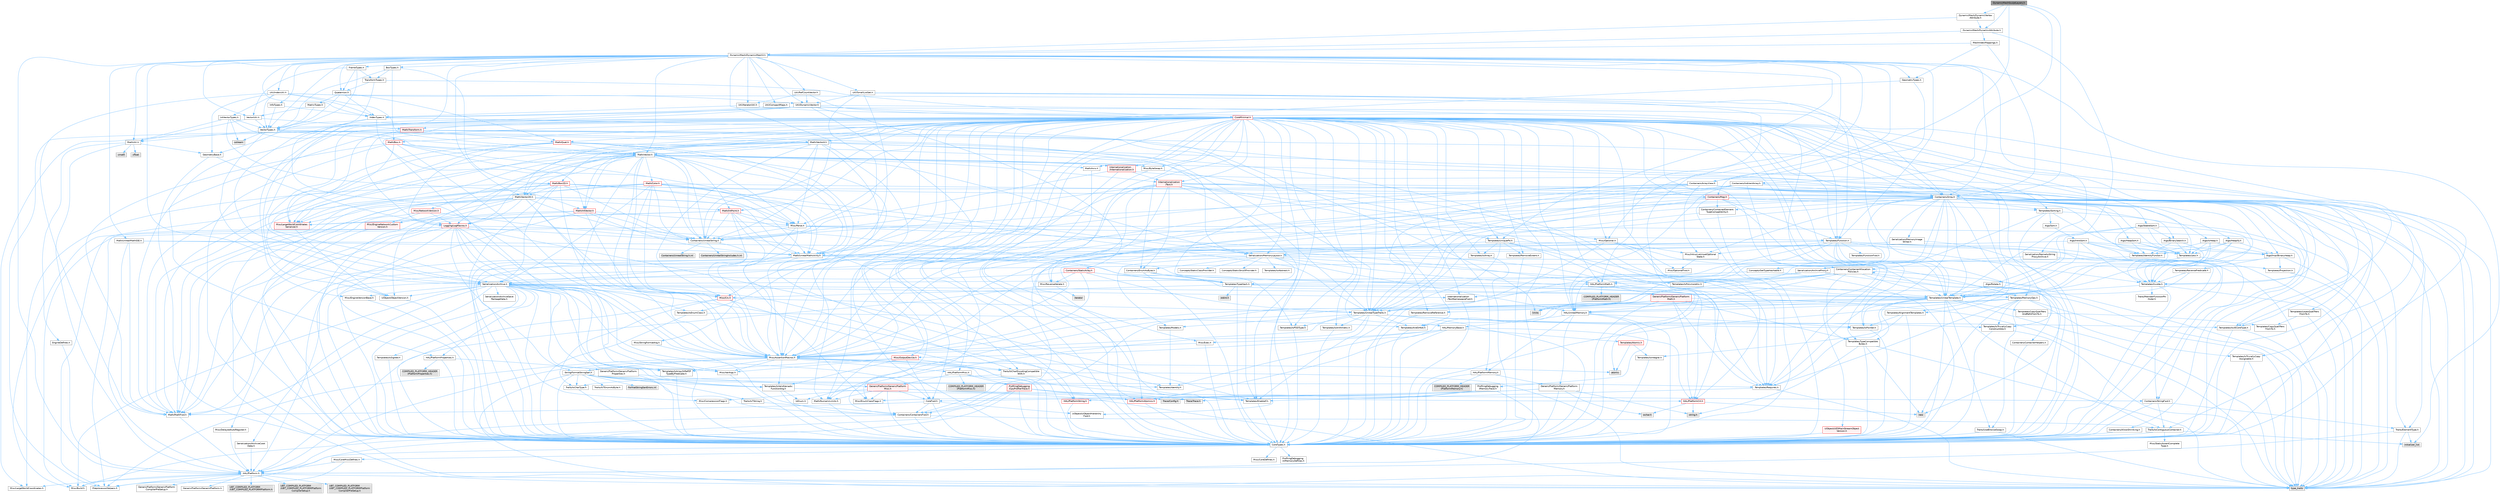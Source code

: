 digraph "DynamicMeshSculptLayers.h"
{
 // INTERACTIVE_SVG=YES
 // LATEX_PDF_SIZE
  bgcolor="transparent";
  edge [fontname=Helvetica,fontsize=10,labelfontname=Helvetica,labelfontsize=10];
  node [fontname=Helvetica,fontsize=10,shape=box,height=0.2,width=0.4];
  Node1 [id="Node000001",label="DynamicMeshSculptLayers.h",height=0.2,width=0.4,color="gray40", fillcolor="grey60", style="filled", fontcolor="black",tooltip=" "];
  Node1 -> Node2 [id="edge1_Node000001_Node000002",color="steelblue1",style="solid",tooltip=" "];
  Node2 [id="Node000002",label="Containers/Array.h",height=0.2,width=0.4,color="grey40", fillcolor="white", style="filled",URL="$df/dd0/Array_8h.html",tooltip=" "];
  Node2 -> Node3 [id="edge2_Node000002_Node000003",color="steelblue1",style="solid",tooltip=" "];
  Node3 [id="Node000003",label="CoreTypes.h",height=0.2,width=0.4,color="grey40", fillcolor="white", style="filled",URL="$dc/dec/CoreTypes_8h.html",tooltip=" "];
  Node3 -> Node4 [id="edge3_Node000003_Node000004",color="steelblue1",style="solid",tooltip=" "];
  Node4 [id="Node000004",label="HAL/Platform.h",height=0.2,width=0.4,color="grey40", fillcolor="white", style="filled",URL="$d9/dd0/Platform_8h.html",tooltip=" "];
  Node4 -> Node5 [id="edge4_Node000004_Node000005",color="steelblue1",style="solid",tooltip=" "];
  Node5 [id="Node000005",label="Misc/Build.h",height=0.2,width=0.4,color="grey40", fillcolor="white", style="filled",URL="$d3/dbb/Build_8h.html",tooltip=" "];
  Node4 -> Node6 [id="edge5_Node000004_Node000006",color="steelblue1",style="solid",tooltip=" "];
  Node6 [id="Node000006",label="Misc/LargeWorldCoordinates.h",height=0.2,width=0.4,color="grey40", fillcolor="white", style="filled",URL="$d2/dcb/LargeWorldCoordinates_8h.html",tooltip=" "];
  Node4 -> Node7 [id="edge6_Node000004_Node000007",color="steelblue1",style="solid",tooltip=" "];
  Node7 [id="Node000007",label="type_traits",height=0.2,width=0.4,color="grey60", fillcolor="#E0E0E0", style="filled",tooltip=" "];
  Node4 -> Node8 [id="edge7_Node000004_Node000008",color="steelblue1",style="solid",tooltip=" "];
  Node8 [id="Node000008",label="PreprocessorHelpers.h",height=0.2,width=0.4,color="grey40", fillcolor="white", style="filled",URL="$db/ddb/PreprocessorHelpers_8h.html",tooltip=" "];
  Node4 -> Node9 [id="edge8_Node000004_Node000009",color="steelblue1",style="solid",tooltip=" "];
  Node9 [id="Node000009",label="UBT_COMPILED_PLATFORM\l/UBT_COMPILED_PLATFORMPlatform\lCompilerPreSetup.h",height=0.2,width=0.4,color="grey60", fillcolor="#E0E0E0", style="filled",tooltip=" "];
  Node4 -> Node10 [id="edge9_Node000004_Node000010",color="steelblue1",style="solid",tooltip=" "];
  Node10 [id="Node000010",label="GenericPlatform/GenericPlatform\lCompilerPreSetup.h",height=0.2,width=0.4,color="grey40", fillcolor="white", style="filled",URL="$d9/dc8/GenericPlatformCompilerPreSetup_8h.html",tooltip=" "];
  Node4 -> Node11 [id="edge10_Node000004_Node000011",color="steelblue1",style="solid",tooltip=" "];
  Node11 [id="Node000011",label="GenericPlatform/GenericPlatform.h",height=0.2,width=0.4,color="grey40", fillcolor="white", style="filled",URL="$d6/d84/GenericPlatform_8h.html",tooltip=" "];
  Node4 -> Node12 [id="edge11_Node000004_Node000012",color="steelblue1",style="solid",tooltip=" "];
  Node12 [id="Node000012",label="UBT_COMPILED_PLATFORM\l/UBT_COMPILED_PLATFORMPlatform.h",height=0.2,width=0.4,color="grey60", fillcolor="#E0E0E0", style="filled",tooltip=" "];
  Node4 -> Node13 [id="edge12_Node000004_Node000013",color="steelblue1",style="solid",tooltip=" "];
  Node13 [id="Node000013",label="UBT_COMPILED_PLATFORM\l/UBT_COMPILED_PLATFORMPlatform\lCompilerSetup.h",height=0.2,width=0.4,color="grey60", fillcolor="#E0E0E0", style="filled",tooltip=" "];
  Node3 -> Node14 [id="edge13_Node000003_Node000014",color="steelblue1",style="solid",tooltip=" "];
  Node14 [id="Node000014",label="ProfilingDebugging\l/UMemoryDefines.h",height=0.2,width=0.4,color="grey40", fillcolor="white", style="filled",URL="$d2/da2/UMemoryDefines_8h.html",tooltip=" "];
  Node3 -> Node15 [id="edge14_Node000003_Node000015",color="steelblue1",style="solid",tooltip=" "];
  Node15 [id="Node000015",label="Misc/CoreMiscDefines.h",height=0.2,width=0.4,color="grey40", fillcolor="white", style="filled",URL="$da/d38/CoreMiscDefines_8h.html",tooltip=" "];
  Node15 -> Node4 [id="edge15_Node000015_Node000004",color="steelblue1",style="solid",tooltip=" "];
  Node15 -> Node8 [id="edge16_Node000015_Node000008",color="steelblue1",style="solid",tooltip=" "];
  Node3 -> Node16 [id="edge17_Node000003_Node000016",color="steelblue1",style="solid",tooltip=" "];
  Node16 [id="Node000016",label="Misc/CoreDefines.h",height=0.2,width=0.4,color="grey40", fillcolor="white", style="filled",URL="$d3/dd2/CoreDefines_8h.html",tooltip=" "];
  Node2 -> Node17 [id="edge18_Node000002_Node000017",color="steelblue1",style="solid",tooltip=" "];
  Node17 [id="Node000017",label="Misc/AssertionMacros.h",height=0.2,width=0.4,color="grey40", fillcolor="white", style="filled",URL="$d0/dfa/AssertionMacros_8h.html",tooltip=" "];
  Node17 -> Node3 [id="edge19_Node000017_Node000003",color="steelblue1",style="solid",tooltip=" "];
  Node17 -> Node4 [id="edge20_Node000017_Node000004",color="steelblue1",style="solid",tooltip=" "];
  Node17 -> Node18 [id="edge21_Node000017_Node000018",color="steelblue1",style="solid",tooltip=" "];
  Node18 [id="Node000018",label="HAL/PlatformMisc.h",height=0.2,width=0.4,color="grey40", fillcolor="white", style="filled",URL="$d0/df5/PlatformMisc_8h.html",tooltip=" "];
  Node18 -> Node3 [id="edge22_Node000018_Node000003",color="steelblue1",style="solid",tooltip=" "];
  Node18 -> Node19 [id="edge23_Node000018_Node000019",color="steelblue1",style="solid",tooltip=" "];
  Node19 [id="Node000019",label="GenericPlatform/GenericPlatform\lMisc.h",height=0.2,width=0.4,color="red", fillcolor="#FFF0F0", style="filled",URL="$db/d9a/GenericPlatformMisc_8h.html",tooltip=" "];
  Node19 -> Node20 [id="edge24_Node000019_Node000020",color="steelblue1",style="solid",tooltip=" "];
  Node20 [id="Node000020",label="Containers/StringFwd.h",height=0.2,width=0.4,color="grey40", fillcolor="white", style="filled",URL="$df/d37/StringFwd_8h.html",tooltip=" "];
  Node20 -> Node3 [id="edge25_Node000020_Node000003",color="steelblue1",style="solid",tooltip=" "];
  Node20 -> Node21 [id="edge26_Node000020_Node000021",color="steelblue1",style="solid",tooltip=" "];
  Node21 [id="Node000021",label="Traits/ElementType.h",height=0.2,width=0.4,color="grey40", fillcolor="white", style="filled",URL="$d5/d4f/ElementType_8h.html",tooltip=" "];
  Node21 -> Node4 [id="edge27_Node000021_Node000004",color="steelblue1",style="solid",tooltip=" "];
  Node21 -> Node22 [id="edge28_Node000021_Node000022",color="steelblue1",style="solid",tooltip=" "];
  Node22 [id="Node000022",label="initializer_list",height=0.2,width=0.4,color="grey60", fillcolor="#E0E0E0", style="filled",tooltip=" "];
  Node21 -> Node7 [id="edge29_Node000021_Node000007",color="steelblue1",style="solid",tooltip=" "];
  Node20 -> Node23 [id="edge30_Node000020_Node000023",color="steelblue1",style="solid",tooltip=" "];
  Node23 [id="Node000023",label="Traits/IsContiguousContainer.h",height=0.2,width=0.4,color="grey40", fillcolor="white", style="filled",URL="$d5/d3c/IsContiguousContainer_8h.html",tooltip=" "];
  Node23 -> Node3 [id="edge31_Node000023_Node000003",color="steelblue1",style="solid",tooltip=" "];
  Node23 -> Node24 [id="edge32_Node000023_Node000024",color="steelblue1",style="solid",tooltip=" "];
  Node24 [id="Node000024",label="Misc/StaticAssertComplete\lType.h",height=0.2,width=0.4,color="grey40", fillcolor="white", style="filled",URL="$d5/d4e/StaticAssertCompleteType_8h.html",tooltip=" "];
  Node23 -> Node22 [id="edge33_Node000023_Node000022",color="steelblue1",style="solid",tooltip=" "];
  Node19 -> Node25 [id="edge34_Node000019_Node000025",color="steelblue1",style="solid",tooltip=" "];
  Node25 [id="Node000025",label="CoreFwd.h",height=0.2,width=0.4,color="grey40", fillcolor="white", style="filled",URL="$d1/d1e/CoreFwd_8h.html",tooltip=" "];
  Node25 -> Node3 [id="edge35_Node000025_Node000003",color="steelblue1",style="solid",tooltip=" "];
  Node25 -> Node26 [id="edge36_Node000025_Node000026",color="steelblue1",style="solid",tooltip=" "];
  Node26 [id="Node000026",label="Containers/ContainersFwd.h",height=0.2,width=0.4,color="grey40", fillcolor="white", style="filled",URL="$d4/d0a/ContainersFwd_8h.html",tooltip=" "];
  Node26 -> Node4 [id="edge37_Node000026_Node000004",color="steelblue1",style="solid",tooltip=" "];
  Node26 -> Node3 [id="edge38_Node000026_Node000003",color="steelblue1",style="solid",tooltip=" "];
  Node26 -> Node23 [id="edge39_Node000026_Node000023",color="steelblue1",style="solid",tooltip=" "];
  Node25 -> Node27 [id="edge40_Node000025_Node000027",color="steelblue1",style="solid",tooltip=" "];
  Node27 [id="Node000027",label="Math/MathFwd.h",height=0.2,width=0.4,color="grey40", fillcolor="white", style="filled",URL="$d2/d10/MathFwd_8h.html",tooltip=" "];
  Node27 -> Node4 [id="edge41_Node000027_Node000004",color="steelblue1",style="solid",tooltip=" "];
  Node25 -> Node28 [id="edge42_Node000025_Node000028",color="steelblue1",style="solid",tooltip=" "];
  Node28 [id="Node000028",label="UObject/UObjectHierarchy\lFwd.h",height=0.2,width=0.4,color="grey40", fillcolor="white", style="filled",URL="$d3/d13/UObjectHierarchyFwd_8h.html",tooltip=" "];
  Node19 -> Node3 [id="edge43_Node000019_Node000003",color="steelblue1",style="solid",tooltip=" "];
  Node19 -> Node30 [id="edge44_Node000019_Node000030",color="steelblue1",style="solid",tooltip=" "];
  Node30 [id="Node000030",label="HAL/PlatformCrt.h",height=0.2,width=0.4,color="red", fillcolor="#FFF0F0", style="filled",URL="$d8/d75/PlatformCrt_8h.html",tooltip=" "];
  Node30 -> Node31 [id="edge45_Node000030_Node000031",color="steelblue1",style="solid",tooltip=" "];
  Node31 [id="Node000031",label="new",height=0.2,width=0.4,color="grey60", fillcolor="#E0E0E0", style="filled",tooltip=" "];
  Node30 -> Node32 [id="edge46_Node000030_Node000032",color="steelblue1",style="solid",tooltip=" "];
  Node32 [id="Node000032",label="wchar.h",height=0.2,width=0.4,color="grey60", fillcolor="#E0E0E0", style="filled",tooltip=" "];
  Node30 -> Node39 [id="edge47_Node000030_Node000039",color="steelblue1",style="solid",tooltip=" "];
  Node39 [id="Node000039",label="string.h",height=0.2,width=0.4,color="grey60", fillcolor="#E0E0E0", style="filled",tooltip=" "];
  Node19 -> Node40 [id="edge48_Node000019_Node000040",color="steelblue1",style="solid",tooltip=" "];
  Node40 [id="Node000040",label="Math/NumericLimits.h",height=0.2,width=0.4,color="grey40", fillcolor="white", style="filled",URL="$df/d1b/NumericLimits_8h.html",tooltip=" "];
  Node40 -> Node3 [id="edge49_Node000040_Node000003",color="steelblue1",style="solid",tooltip=" "];
  Node19 -> Node41 [id="edge50_Node000019_Node000041",color="steelblue1",style="solid",tooltip=" "];
  Node41 [id="Node000041",label="Misc/CompressionFlags.h",height=0.2,width=0.4,color="grey40", fillcolor="white", style="filled",URL="$d9/d76/CompressionFlags_8h.html",tooltip=" "];
  Node19 -> Node42 [id="edge51_Node000019_Node000042",color="steelblue1",style="solid",tooltip=" "];
  Node42 [id="Node000042",label="Misc/EnumClassFlags.h",height=0.2,width=0.4,color="grey40", fillcolor="white", style="filled",URL="$d8/de7/EnumClassFlags_8h.html",tooltip=" "];
  Node18 -> Node45 [id="edge52_Node000018_Node000045",color="steelblue1",style="solid",tooltip=" "];
  Node45 [id="Node000045",label="COMPILED_PLATFORM_HEADER\l(PlatformMisc.h)",height=0.2,width=0.4,color="grey60", fillcolor="#E0E0E0", style="filled",tooltip=" "];
  Node18 -> Node46 [id="edge53_Node000018_Node000046",color="steelblue1",style="solid",tooltip=" "];
  Node46 [id="Node000046",label="ProfilingDebugging\l/CpuProfilerTrace.h",height=0.2,width=0.4,color="red", fillcolor="#FFF0F0", style="filled",URL="$da/dcb/CpuProfilerTrace_8h.html",tooltip=" "];
  Node46 -> Node3 [id="edge54_Node000046_Node000003",color="steelblue1",style="solid",tooltip=" "];
  Node46 -> Node26 [id="edge55_Node000046_Node000026",color="steelblue1",style="solid",tooltip=" "];
  Node46 -> Node47 [id="edge56_Node000046_Node000047",color="steelblue1",style="solid",tooltip=" "];
  Node47 [id="Node000047",label="HAL/PlatformAtomics.h",height=0.2,width=0.4,color="red", fillcolor="#FFF0F0", style="filled",URL="$d3/d36/PlatformAtomics_8h.html",tooltip=" "];
  Node47 -> Node3 [id="edge57_Node000047_Node000003",color="steelblue1",style="solid",tooltip=" "];
  Node46 -> Node8 [id="edge58_Node000046_Node000008",color="steelblue1",style="solid",tooltip=" "];
  Node46 -> Node5 [id="edge59_Node000046_Node000005",color="steelblue1",style="solid",tooltip=" "];
  Node46 -> Node50 [id="edge60_Node000046_Node000050",color="steelblue1",style="solid",tooltip=" "];
  Node50 [id="Node000050",label="Trace/Config.h",height=0.2,width=0.4,color="grey60", fillcolor="#E0E0E0", style="filled",tooltip=" "];
  Node46 -> Node53 [id="edge61_Node000046_Node000053",color="steelblue1",style="solid",tooltip=" "];
  Node53 [id="Node000053",label="Trace/Trace.h",height=0.2,width=0.4,color="grey60", fillcolor="#E0E0E0", style="filled",tooltip=" "];
  Node17 -> Node8 [id="edge62_Node000017_Node000008",color="steelblue1",style="solid",tooltip=" "];
  Node17 -> Node54 [id="edge63_Node000017_Node000054",color="steelblue1",style="solid",tooltip=" "];
  Node54 [id="Node000054",label="Templates/EnableIf.h",height=0.2,width=0.4,color="grey40", fillcolor="white", style="filled",URL="$d7/d60/EnableIf_8h.html",tooltip=" "];
  Node54 -> Node3 [id="edge64_Node000054_Node000003",color="steelblue1",style="solid",tooltip=" "];
  Node17 -> Node55 [id="edge65_Node000017_Node000055",color="steelblue1",style="solid",tooltip=" "];
  Node55 [id="Node000055",label="Templates/IsArrayOrRefOf\lTypeByPredicate.h",height=0.2,width=0.4,color="grey40", fillcolor="white", style="filled",URL="$d6/da1/IsArrayOrRefOfTypeByPredicate_8h.html",tooltip=" "];
  Node55 -> Node3 [id="edge66_Node000055_Node000003",color="steelblue1",style="solid",tooltip=" "];
  Node17 -> Node56 [id="edge67_Node000017_Node000056",color="steelblue1",style="solid",tooltip=" "];
  Node56 [id="Node000056",label="Templates/IsValidVariadic\lFunctionArg.h",height=0.2,width=0.4,color="grey40", fillcolor="white", style="filled",URL="$d0/dc8/IsValidVariadicFunctionArg_8h.html",tooltip=" "];
  Node56 -> Node3 [id="edge68_Node000056_Node000003",color="steelblue1",style="solid",tooltip=" "];
  Node56 -> Node57 [id="edge69_Node000056_Node000057",color="steelblue1",style="solid",tooltip=" "];
  Node57 [id="Node000057",label="IsEnum.h",height=0.2,width=0.4,color="grey40", fillcolor="white", style="filled",URL="$d4/de5/IsEnum_8h.html",tooltip=" "];
  Node56 -> Node7 [id="edge70_Node000056_Node000007",color="steelblue1",style="solid",tooltip=" "];
  Node17 -> Node58 [id="edge71_Node000017_Node000058",color="steelblue1",style="solid",tooltip=" "];
  Node58 [id="Node000058",label="Traits/IsCharEncodingCompatible\lWith.h",height=0.2,width=0.4,color="grey40", fillcolor="white", style="filled",URL="$df/dd1/IsCharEncodingCompatibleWith_8h.html",tooltip=" "];
  Node58 -> Node7 [id="edge72_Node000058_Node000007",color="steelblue1",style="solid",tooltip=" "];
  Node58 -> Node59 [id="edge73_Node000058_Node000059",color="steelblue1",style="solid",tooltip=" "];
  Node59 [id="Node000059",label="Traits/IsCharType.h",height=0.2,width=0.4,color="grey40", fillcolor="white", style="filled",URL="$db/d51/IsCharType_8h.html",tooltip=" "];
  Node59 -> Node3 [id="edge74_Node000059_Node000003",color="steelblue1",style="solid",tooltip=" "];
  Node17 -> Node60 [id="edge75_Node000017_Node000060",color="steelblue1",style="solid",tooltip=" "];
  Node60 [id="Node000060",label="Misc/VarArgs.h",height=0.2,width=0.4,color="grey40", fillcolor="white", style="filled",URL="$d5/d6f/VarArgs_8h.html",tooltip=" "];
  Node60 -> Node3 [id="edge76_Node000060_Node000003",color="steelblue1",style="solid",tooltip=" "];
  Node17 -> Node61 [id="edge77_Node000017_Node000061",color="steelblue1",style="solid",tooltip=" "];
  Node61 [id="Node000061",label="String/FormatStringSan.h",height=0.2,width=0.4,color="grey40", fillcolor="white", style="filled",URL="$d3/d8b/FormatStringSan_8h.html",tooltip=" "];
  Node61 -> Node7 [id="edge78_Node000061_Node000007",color="steelblue1",style="solid",tooltip=" "];
  Node61 -> Node3 [id="edge79_Node000061_Node000003",color="steelblue1",style="solid",tooltip=" "];
  Node61 -> Node62 [id="edge80_Node000061_Node000062",color="steelblue1",style="solid",tooltip=" "];
  Node62 [id="Node000062",label="Templates/Requires.h",height=0.2,width=0.4,color="grey40", fillcolor="white", style="filled",URL="$dc/d96/Requires_8h.html",tooltip=" "];
  Node62 -> Node54 [id="edge81_Node000062_Node000054",color="steelblue1",style="solid",tooltip=" "];
  Node62 -> Node7 [id="edge82_Node000062_Node000007",color="steelblue1",style="solid",tooltip=" "];
  Node61 -> Node63 [id="edge83_Node000061_Node000063",color="steelblue1",style="solid",tooltip=" "];
  Node63 [id="Node000063",label="Templates/Identity.h",height=0.2,width=0.4,color="grey40", fillcolor="white", style="filled",URL="$d0/dd5/Identity_8h.html",tooltip=" "];
  Node61 -> Node56 [id="edge84_Node000061_Node000056",color="steelblue1",style="solid",tooltip=" "];
  Node61 -> Node59 [id="edge85_Node000061_Node000059",color="steelblue1",style="solid",tooltip=" "];
  Node61 -> Node64 [id="edge86_Node000061_Node000064",color="steelblue1",style="solid",tooltip=" "];
  Node64 [id="Node000064",label="Traits/IsTEnumAsByte.h",height=0.2,width=0.4,color="grey40", fillcolor="white", style="filled",URL="$d1/de6/IsTEnumAsByte_8h.html",tooltip=" "];
  Node61 -> Node65 [id="edge87_Node000061_Node000065",color="steelblue1",style="solid",tooltip=" "];
  Node65 [id="Node000065",label="Traits/IsTString.h",height=0.2,width=0.4,color="grey40", fillcolor="white", style="filled",URL="$d0/df8/IsTString_8h.html",tooltip=" "];
  Node65 -> Node26 [id="edge88_Node000065_Node000026",color="steelblue1",style="solid",tooltip=" "];
  Node61 -> Node26 [id="edge89_Node000061_Node000026",color="steelblue1",style="solid",tooltip=" "];
  Node61 -> Node66 [id="edge90_Node000061_Node000066",color="steelblue1",style="solid",tooltip=" "];
  Node66 [id="Node000066",label="FormatStringSanErrors.inl",height=0.2,width=0.4,color="grey60", fillcolor="#E0E0E0", style="filled",tooltip=" "];
  Node17 -> Node67 [id="edge91_Node000017_Node000067",color="steelblue1",style="solid",tooltip=" "];
  Node67 [id="Node000067",label="atomic",height=0.2,width=0.4,color="grey60", fillcolor="#E0E0E0", style="filled",tooltip=" "];
  Node2 -> Node68 [id="edge92_Node000002_Node000068",color="steelblue1",style="solid",tooltip=" "];
  Node68 [id="Node000068",label="Misc/IntrusiveUnsetOptional\lState.h",height=0.2,width=0.4,color="grey40", fillcolor="white", style="filled",URL="$d2/d0a/IntrusiveUnsetOptionalState_8h.html",tooltip=" "];
  Node68 -> Node69 [id="edge93_Node000068_Node000069",color="steelblue1",style="solid",tooltip=" "];
  Node69 [id="Node000069",label="Misc/OptionalFwd.h",height=0.2,width=0.4,color="grey40", fillcolor="white", style="filled",URL="$dc/d50/OptionalFwd_8h.html",tooltip=" "];
  Node2 -> Node70 [id="edge94_Node000002_Node000070",color="steelblue1",style="solid",tooltip=" "];
  Node70 [id="Node000070",label="Misc/ReverseIterate.h",height=0.2,width=0.4,color="grey40", fillcolor="white", style="filled",URL="$db/de3/ReverseIterate_8h.html",tooltip=" "];
  Node70 -> Node4 [id="edge95_Node000070_Node000004",color="steelblue1",style="solid",tooltip=" "];
  Node70 -> Node71 [id="edge96_Node000070_Node000071",color="steelblue1",style="solid",tooltip=" "];
  Node71 [id="Node000071",label="iterator",height=0.2,width=0.4,color="grey60", fillcolor="#E0E0E0", style="filled",tooltip=" "];
  Node2 -> Node72 [id="edge97_Node000002_Node000072",color="steelblue1",style="solid",tooltip=" "];
  Node72 [id="Node000072",label="HAL/UnrealMemory.h",height=0.2,width=0.4,color="grey40", fillcolor="white", style="filled",URL="$d9/d96/UnrealMemory_8h.html",tooltip=" "];
  Node72 -> Node3 [id="edge98_Node000072_Node000003",color="steelblue1",style="solid",tooltip=" "];
  Node72 -> Node73 [id="edge99_Node000072_Node000073",color="steelblue1",style="solid",tooltip=" "];
  Node73 [id="Node000073",label="GenericPlatform/GenericPlatform\lMemory.h",height=0.2,width=0.4,color="grey40", fillcolor="white", style="filled",URL="$dd/d22/GenericPlatformMemory_8h.html",tooltip=" "];
  Node73 -> Node25 [id="edge100_Node000073_Node000025",color="steelblue1",style="solid",tooltip=" "];
  Node73 -> Node3 [id="edge101_Node000073_Node000003",color="steelblue1",style="solid",tooltip=" "];
  Node73 -> Node74 [id="edge102_Node000073_Node000074",color="steelblue1",style="solid",tooltip=" "];
  Node74 [id="Node000074",label="HAL/PlatformString.h",height=0.2,width=0.4,color="red", fillcolor="#FFF0F0", style="filled",URL="$db/db5/PlatformString_8h.html",tooltip=" "];
  Node74 -> Node3 [id="edge103_Node000074_Node000003",color="steelblue1",style="solid",tooltip=" "];
  Node73 -> Node39 [id="edge104_Node000073_Node000039",color="steelblue1",style="solid",tooltip=" "];
  Node73 -> Node32 [id="edge105_Node000073_Node000032",color="steelblue1",style="solid",tooltip=" "];
  Node72 -> Node76 [id="edge106_Node000072_Node000076",color="steelblue1",style="solid",tooltip=" "];
  Node76 [id="Node000076",label="HAL/MemoryBase.h",height=0.2,width=0.4,color="grey40", fillcolor="white", style="filled",URL="$d6/d9f/MemoryBase_8h.html",tooltip=" "];
  Node76 -> Node3 [id="edge107_Node000076_Node000003",color="steelblue1",style="solid",tooltip=" "];
  Node76 -> Node47 [id="edge108_Node000076_Node000047",color="steelblue1",style="solid",tooltip=" "];
  Node76 -> Node30 [id="edge109_Node000076_Node000030",color="steelblue1",style="solid",tooltip=" "];
  Node76 -> Node77 [id="edge110_Node000076_Node000077",color="steelblue1",style="solid",tooltip=" "];
  Node77 [id="Node000077",label="Misc/Exec.h",height=0.2,width=0.4,color="grey40", fillcolor="white", style="filled",URL="$de/ddb/Exec_8h.html",tooltip=" "];
  Node77 -> Node3 [id="edge111_Node000077_Node000003",color="steelblue1",style="solid",tooltip=" "];
  Node77 -> Node17 [id="edge112_Node000077_Node000017",color="steelblue1",style="solid",tooltip=" "];
  Node76 -> Node78 [id="edge113_Node000076_Node000078",color="steelblue1",style="solid",tooltip=" "];
  Node78 [id="Node000078",label="Misc/OutputDevice.h",height=0.2,width=0.4,color="red", fillcolor="#FFF0F0", style="filled",URL="$d7/d32/OutputDevice_8h.html",tooltip=" "];
  Node78 -> Node25 [id="edge114_Node000078_Node000025",color="steelblue1",style="solid",tooltip=" "];
  Node78 -> Node3 [id="edge115_Node000078_Node000003",color="steelblue1",style="solid",tooltip=" "];
  Node78 -> Node60 [id="edge116_Node000078_Node000060",color="steelblue1",style="solid",tooltip=" "];
  Node78 -> Node55 [id="edge117_Node000078_Node000055",color="steelblue1",style="solid",tooltip=" "];
  Node78 -> Node56 [id="edge118_Node000078_Node000056",color="steelblue1",style="solid",tooltip=" "];
  Node78 -> Node58 [id="edge119_Node000078_Node000058",color="steelblue1",style="solid",tooltip=" "];
  Node76 -> Node80 [id="edge120_Node000076_Node000080",color="steelblue1",style="solid",tooltip=" "];
  Node80 [id="Node000080",label="Templates/Atomic.h",height=0.2,width=0.4,color="red", fillcolor="#FFF0F0", style="filled",URL="$d3/d91/Atomic_8h.html",tooltip=" "];
  Node80 -> Node83 [id="edge121_Node000080_Node000083",color="steelblue1",style="solid",tooltip=" "];
  Node83 [id="Node000083",label="Templates/IsIntegral.h",height=0.2,width=0.4,color="grey40", fillcolor="white", style="filled",URL="$da/d64/IsIntegral_8h.html",tooltip=" "];
  Node83 -> Node3 [id="edge122_Node000083_Node000003",color="steelblue1",style="solid",tooltip=" "];
  Node80 -> Node67 [id="edge123_Node000080_Node000067",color="steelblue1",style="solid",tooltip=" "];
  Node72 -> Node89 [id="edge124_Node000072_Node000089",color="steelblue1",style="solid",tooltip=" "];
  Node89 [id="Node000089",label="HAL/PlatformMemory.h",height=0.2,width=0.4,color="grey40", fillcolor="white", style="filled",URL="$de/d68/PlatformMemory_8h.html",tooltip=" "];
  Node89 -> Node3 [id="edge125_Node000089_Node000003",color="steelblue1",style="solid",tooltip=" "];
  Node89 -> Node73 [id="edge126_Node000089_Node000073",color="steelblue1",style="solid",tooltip=" "];
  Node89 -> Node90 [id="edge127_Node000089_Node000090",color="steelblue1",style="solid",tooltip=" "];
  Node90 [id="Node000090",label="COMPILED_PLATFORM_HEADER\l(PlatformMemory.h)",height=0.2,width=0.4,color="grey60", fillcolor="#E0E0E0", style="filled",tooltip=" "];
  Node72 -> Node91 [id="edge128_Node000072_Node000091",color="steelblue1",style="solid",tooltip=" "];
  Node91 [id="Node000091",label="ProfilingDebugging\l/MemoryTrace.h",height=0.2,width=0.4,color="grey40", fillcolor="white", style="filled",URL="$da/dd7/MemoryTrace_8h.html",tooltip=" "];
  Node91 -> Node4 [id="edge129_Node000091_Node000004",color="steelblue1",style="solid",tooltip=" "];
  Node91 -> Node42 [id="edge130_Node000091_Node000042",color="steelblue1",style="solid",tooltip=" "];
  Node91 -> Node50 [id="edge131_Node000091_Node000050",color="steelblue1",style="solid",tooltip=" "];
  Node91 -> Node53 [id="edge132_Node000091_Node000053",color="steelblue1",style="solid",tooltip=" "];
  Node72 -> Node92 [id="edge133_Node000072_Node000092",color="steelblue1",style="solid",tooltip=" "];
  Node92 [id="Node000092",label="Templates/IsPointer.h",height=0.2,width=0.4,color="grey40", fillcolor="white", style="filled",URL="$d7/d05/IsPointer_8h.html",tooltip=" "];
  Node92 -> Node3 [id="edge134_Node000092_Node000003",color="steelblue1",style="solid",tooltip=" "];
  Node2 -> Node93 [id="edge135_Node000002_Node000093",color="steelblue1",style="solid",tooltip=" "];
  Node93 [id="Node000093",label="Templates/UnrealTypeTraits.h",height=0.2,width=0.4,color="grey40", fillcolor="white", style="filled",URL="$d2/d2d/UnrealTypeTraits_8h.html",tooltip=" "];
  Node93 -> Node3 [id="edge136_Node000093_Node000003",color="steelblue1",style="solid",tooltip=" "];
  Node93 -> Node92 [id="edge137_Node000093_Node000092",color="steelblue1",style="solid",tooltip=" "];
  Node93 -> Node17 [id="edge138_Node000093_Node000017",color="steelblue1",style="solid",tooltip=" "];
  Node93 -> Node85 [id="edge139_Node000093_Node000085",color="steelblue1",style="solid",tooltip=" "];
  Node85 [id="Node000085",label="Templates/AndOrNot.h",height=0.2,width=0.4,color="grey40", fillcolor="white", style="filled",URL="$db/d0a/AndOrNot_8h.html",tooltip=" "];
  Node85 -> Node3 [id="edge140_Node000085_Node000003",color="steelblue1",style="solid",tooltip=" "];
  Node93 -> Node54 [id="edge141_Node000093_Node000054",color="steelblue1",style="solid",tooltip=" "];
  Node93 -> Node94 [id="edge142_Node000093_Node000094",color="steelblue1",style="solid",tooltip=" "];
  Node94 [id="Node000094",label="Templates/IsArithmetic.h",height=0.2,width=0.4,color="grey40", fillcolor="white", style="filled",URL="$d2/d5d/IsArithmetic_8h.html",tooltip=" "];
  Node94 -> Node3 [id="edge143_Node000094_Node000003",color="steelblue1",style="solid",tooltip=" "];
  Node93 -> Node57 [id="edge144_Node000093_Node000057",color="steelblue1",style="solid",tooltip=" "];
  Node93 -> Node95 [id="edge145_Node000093_Node000095",color="steelblue1",style="solid",tooltip=" "];
  Node95 [id="Node000095",label="Templates/Models.h",height=0.2,width=0.4,color="grey40", fillcolor="white", style="filled",URL="$d3/d0c/Models_8h.html",tooltip=" "];
  Node95 -> Node63 [id="edge146_Node000095_Node000063",color="steelblue1",style="solid",tooltip=" "];
  Node93 -> Node96 [id="edge147_Node000093_Node000096",color="steelblue1",style="solid",tooltip=" "];
  Node96 [id="Node000096",label="Templates/IsPODType.h",height=0.2,width=0.4,color="grey40", fillcolor="white", style="filled",URL="$d7/db1/IsPODType_8h.html",tooltip=" "];
  Node96 -> Node3 [id="edge148_Node000096_Node000003",color="steelblue1",style="solid",tooltip=" "];
  Node93 -> Node97 [id="edge149_Node000093_Node000097",color="steelblue1",style="solid",tooltip=" "];
  Node97 [id="Node000097",label="Templates/IsUECoreType.h",height=0.2,width=0.4,color="grey40", fillcolor="white", style="filled",URL="$d1/db8/IsUECoreType_8h.html",tooltip=" "];
  Node97 -> Node3 [id="edge150_Node000097_Node000003",color="steelblue1",style="solid",tooltip=" "];
  Node97 -> Node7 [id="edge151_Node000097_Node000007",color="steelblue1",style="solid",tooltip=" "];
  Node93 -> Node86 [id="edge152_Node000093_Node000086",color="steelblue1",style="solid",tooltip=" "];
  Node86 [id="Node000086",label="Templates/IsTriviallyCopy\lConstructible.h",height=0.2,width=0.4,color="grey40", fillcolor="white", style="filled",URL="$d3/d78/IsTriviallyCopyConstructible_8h.html",tooltip=" "];
  Node86 -> Node3 [id="edge153_Node000086_Node000003",color="steelblue1",style="solid",tooltip=" "];
  Node86 -> Node7 [id="edge154_Node000086_Node000007",color="steelblue1",style="solid",tooltip=" "];
  Node2 -> Node98 [id="edge155_Node000002_Node000098",color="steelblue1",style="solid",tooltip=" "];
  Node98 [id="Node000098",label="Templates/UnrealTemplate.h",height=0.2,width=0.4,color="grey40", fillcolor="white", style="filled",URL="$d4/d24/UnrealTemplate_8h.html",tooltip=" "];
  Node98 -> Node3 [id="edge156_Node000098_Node000003",color="steelblue1",style="solid",tooltip=" "];
  Node98 -> Node92 [id="edge157_Node000098_Node000092",color="steelblue1",style="solid",tooltip=" "];
  Node98 -> Node72 [id="edge158_Node000098_Node000072",color="steelblue1",style="solid",tooltip=" "];
  Node98 -> Node99 [id="edge159_Node000098_Node000099",color="steelblue1",style="solid",tooltip=" "];
  Node99 [id="Node000099",label="Templates/CopyQualifiers\lAndRefsFromTo.h",height=0.2,width=0.4,color="grey40", fillcolor="white", style="filled",URL="$d3/db3/CopyQualifiersAndRefsFromTo_8h.html",tooltip=" "];
  Node99 -> Node100 [id="edge160_Node000099_Node000100",color="steelblue1",style="solid",tooltip=" "];
  Node100 [id="Node000100",label="Templates/CopyQualifiers\lFromTo.h",height=0.2,width=0.4,color="grey40", fillcolor="white", style="filled",URL="$d5/db4/CopyQualifiersFromTo_8h.html",tooltip=" "];
  Node98 -> Node93 [id="edge161_Node000098_Node000093",color="steelblue1",style="solid",tooltip=" "];
  Node98 -> Node101 [id="edge162_Node000098_Node000101",color="steelblue1",style="solid",tooltip=" "];
  Node101 [id="Node000101",label="Templates/RemoveReference.h",height=0.2,width=0.4,color="grey40", fillcolor="white", style="filled",URL="$da/dbe/RemoveReference_8h.html",tooltip=" "];
  Node101 -> Node3 [id="edge163_Node000101_Node000003",color="steelblue1",style="solid",tooltip=" "];
  Node98 -> Node62 [id="edge164_Node000098_Node000062",color="steelblue1",style="solid",tooltip=" "];
  Node98 -> Node102 [id="edge165_Node000098_Node000102",color="steelblue1",style="solid",tooltip=" "];
  Node102 [id="Node000102",label="Templates/TypeCompatible\lBytes.h",height=0.2,width=0.4,color="grey40", fillcolor="white", style="filled",URL="$df/d0a/TypeCompatibleBytes_8h.html",tooltip=" "];
  Node102 -> Node3 [id="edge166_Node000102_Node000003",color="steelblue1",style="solid",tooltip=" "];
  Node102 -> Node39 [id="edge167_Node000102_Node000039",color="steelblue1",style="solid",tooltip=" "];
  Node102 -> Node31 [id="edge168_Node000102_Node000031",color="steelblue1",style="solid",tooltip=" "];
  Node102 -> Node7 [id="edge169_Node000102_Node000007",color="steelblue1",style="solid",tooltip=" "];
  Node98 -> Node63 [id="edge170_Node000098_Node000063",color="steelblue1",style="solid",tooltip=" "];
  Node98 -> Node23 [id="edge171_Node000098_Node000023",color="steelblue1",style="solid",tooltip=" "];
  Node98 -> Node103 [id="edge172_Node000098_Node000103",color="steelblue1",style="solid",tooltip=" "];
  Node103 [id="Node000103",label="Traits/UseBitwiseSwap.h",height=0.2,width=0.4,color="grey40", fillcolor="white", style="filled",URL="$db/df3/UseBitwiseSwap_8h.html",tooltip=" "];
  Node103 -> Node3 [id="edge173_Node000103_Node000003",color="steelblue1",style="solid",tooltip=" "];
  Node103 -> Node7 [id="edge174_Node000103_Node000007",color="steelblue1",style="solid",tooltip=" "];
  Node98 -> Node7 [id="edge175_Node000098_Node000007",color="steelblue1",style="solid",tooltip=" "];
  Node2 -> Node104 [id="edge176_Node000002_Node000104",color="steelblue1",style="solid",tooltip=" "];
  Node104 [id="Node000104",label="Containers/AllowShrinking.h",height=0.2,width=0.4,color="grey40", fillcolor="white", style="filled",URL="$d7/d1a/AllowShrinking_8h.html",tooltip=" "];
  Node104 -> Node3 [id="edge177_Node000104_Node000003",color="steelblue1",style="solid",tooltip=" "];
  Node2 -> Node105 [id="edge178_Node000002_Node000105",color="steelblue1",style="solid",tooltip=" "];
  Node105 [id="Node000105",label="Containers/ContainerAllocation\lPolicies.h",height=0.2,width=0.4,color="grey40", fillcolor="white", style="filled",URL="$d7/dff/ContainerAllocationPolicies_8h.html",tooltip=" "];
  Node105 -> Node3 [id="edge179_Node000105_Node000003",color="steelblue1",style="solid",tooltip=" "];
  Node105 -> Node106 [id="edge180_Node000105_Node000106",color="steelblue1",style="solid",tooltip=" "];
  Node106 [id="Node000106",label="Containers/ContainerHelpers.h",height=0.2,width=0.4,color="grey40", fillcolor="white", style="filled",URL="$d7/d33/ContainerHelpers_8h.html",tooltip=" "];
  Node106 -> Node3 [id="edge181_Node000106_Node000003",color="steelblue1",style="solid",tooltip=" "];
  Node105 -> Node105 [id="edge182_Node000105_Node000105",color="steelblue1",style="solid",tooltip=" "];
  Node105 -> Node107 [id="edge183_Node000105_Node000107",color="steelblue1",style="solid",tooltip=" "];
  Node107 [id="Node000107",label="HAL/PlatformMath.h",height=0.2,width=0.4,color="grey40", fillcolor="white", style="filled",URL="$dc/d53/PlatformMath_8h.html",tooltip=" "];
  Node107 -> Node3 [id="edge184_Node000107_Node000003",color="steelblue1",style="solid",tooltip=" "];
  Node107 -> Node108 [id="edge185_Node000107_Node000108",color="steelblue1",style="solid",tooltip=" "];
  Node108 [id="Node000108",label="GenericPlatform/GenericPlatform\lMath.h",height=0.2,width=0.4,color="red", fillcolor="#FFF0F0", style="filled",URL="$d5/d79/GenericPlatformMath_8h.html",tooltip=" "];
  Node108 -> Node3 [id="edge186_Node000108_Node000003",color="steelblue1",style="solid",tooltip=" "];
  Node108 -> Node26 [id="edge187_Node000108_Node000026",color="steelblue1",style="solid",tooltip=" "];
  Node108 -> Node30 [id="edge188_Node000108_Node000030",color="steelblue1",style="solid",tooltip=" "];
  Node108 -> Node85 [id="edge189_Node000108_Node000085",color="steelblue1",style="solid",tooltip=" "];
  Node108 -> Node93 [id="edge190_Node000108_Node000093",color="steelblue1",style="solid",tooltip=" "];
  Node108 -> Node62 [id="edge191_Node000108_Node000062",color="steelblue1",style="solid",tooltip=" "];
  Node108 -> Node102 [id="edge192_Node000108_Node000102",color="steelblue1",style="solid",tooltip=" "];
  Node108 -> Node113 [id="edge193_Node000108_Node000113",color="steelblue1",style="solid",tooltip=" "];
  Node113 [id="Node000113",label="limits",height=0.2,width=0.4,color="grey60", fillcolor="#E0E0E0", style="filled",tooltip=" "];
  Node108 -> Node7 [id="edge194_Node000108_Node000007",color="steelblue1",style="solid",tooltip=" "];
  Node107 -> Node114 [id="edge195_Node000107_Node000114",color="steelblue1",style="solid",tooltip=" "];
  Node114 [id="Node000114",label="COMPILED_PLATFORM_HEADER\l(PlatformMath.h)",height=0.2,width=0.4,color="grey60", fillcolor="#E0E0E0", style="filled",tooltip=" "];
  Node105 -> Node72 [id="edge196_Node000105_Node000072",color="steelblue1",style="solid",tooltip=" "];
  Node105 -> Node40 [id="edge197_Node000105_Node000040",color="steelblue1",style="solid",tooltip=" "];
  Node105 -> Node17 [id="edge198_Node000105_Node000017",color="steelblue1",style="solid",tooltip=" "];
  Node105 -> Node115 [id="edge199_Node000105_Node000115",color="steelblue1",style="solid",tooltip=" "];
  Node115 [id="Node000115",label="Templates/IsPolymorphic.h",height=0.2,width=0.4,color="grey40", fillcolor="white", style="filled",URL="$dc/d20/IsPolymorphic_8h.html",tooltip=" "];
  Node105 -> Node116 [id="edge200_Node000105_Node000116",color="steelblue1",style="solid",tooltip=" "];
  Node116 [id="Node000116",label="Templates/MemoryOps.h",height=0.2,width=0.4,color="grey40", fillcolor="white", style="filled",URL="$db/dea/MemoryOps_8h.html",tooltip=" "];
  Node116 -> Node3 [id="edge201_Node000116_Node000003",color="steelblue1",style="solid",tooltip=" "];
  Node116 -> Node72 [id="edge202_Node000116_Node000072",color="steelblue1",style="solid",tooltip=" "];
  Node116 -> Node87 [id="edge203_Node000116_Node000087",color="steelblue1",style="solid",tooltip=" "];
  Node87 [id="Node000087",label="Templates/IsTriviallyCopy\lAssignable.h",height=0.2,width=0.4,color="grey40", fillcolor="white", style="filled",URL="$d2/df2/IsTriviallyCopyAssignable_8h.html",tooltip=" "];
  Node87 -> Node3 [id="edge204_Node000087_Node000003",color="steelblue1",style="solid",tooltip=" "];
  Node87 -> Node7 [id="edge205_Node000087_Node000007",color="steelblue1",style="solid",tooltip=" "];
  Node116 -> Node86 [id="edge206_Node000116_Node000086",color="steelblue1",style="solid",tooltip=" "];
  Node116 -> Node62 [id="edge207_Node000116_Node000062",color="steelblue1",style="solid",tooltip=" "];
  Node116 -> Node93 [id="edge208_Node000116_Node000093",color="steelblue1",style="solid",tooltip=" "];
  Node116 -> Node103 [id="edge209_Node000116_Node000103",color="steelblue1",style="solid",tooltip=" "];
  Node116 -> Node31 [id="edge210_Node000116_Node000031",color="steelblue1",style="solid",tooltip=" "];
  Node116 -> Node7 [id="edge211_Node000116_Node000007",color="steelblue1",style="solid",tooltip=" "];
  Node105 -> Node102 [id="edge212_Node000105_Node000102",color="steelblue1",style="solid",tooltip=" "];
  Node105 -> Node7 [id="edge213_Node000105_Node000007",color="steelblue1",style="solid",tooltip=" "];
  Node2 -> Node117 [id="edge214_Node000002_Node000117",color="steelblue1",style="solid",tooltip=" "];
  Node117 [id="Node000117",label="Containers/ContainerElement\lTypeCompatibility.h",height=0.2,width=0.4,color="grey40", fillcolor="white", style="filled",URL="$df/ddf/ContainerElementTypeCompatibility_8h.html",tooltip=" "];
  Node117 -> Node3 [id="edge215_Node000117_Node000003",color="steelblue1",style="solid",tooltip=" "];
  Node117 -> Node93 [id="edge216_Node000117_Node000093",color="steelblue1",style="solid",tooltip=" "];
  Node2 -> Node118 [id="edge217_Node000002_Node000118",color="steelblue1",style="solid",tooltip=" "];
  Node118 [id="Node000118",label="Serialization/Archive.h",height=0.2,width=0.4,color="grey40", fillcolor="white", style="filled",URL="$d7/d3b/Archive_8h.html",tooltip=" "];
  Node118 -> Node25 [id="edge218_Node000118_Node000025",color="steelblue1",style="solid",tooltip=" "];
  Node118 -> Node3 [id="edge219_Node000118_Node000003",color="steelblue1",style="solid",tooltip=" "];
  Node118 -> Node119 [id="edge220_Node000118_Node000119",color="steelblue1",style="solid",tooltip=" "];
  Node119 [id="Node000119",label="HAL/PlatformProperties.h",height=0.2,width=0.4,color="grey40", fillcolor="white", style="filled",URL="$d9/db0/PlatformProperties_8h.html",tooltip=" "];
  Node119 -> Node3 [id="edge221_Node000119_Node000003",color="steelblue1",style="solid",tooltip=" "];
  Node119 -> Node120 [id="edge222_Node000119_Node000120",color="steelblue1",style="solid",tooltip=" "];
  Node120 [id="Node000120",label="GenericPlatform/GenericPlatform\lProperties.h",height=0.2,width=0.4,color="grey40", fillcolor="white", style="filled",URL="$d2/dcd/GenericPlatformProperties_8h.html",tooltip=" "];
  Node120 -> Node3 [id="edge223_Node000120_Node000003",color="steelblue1",style="solid",tooltip=" "];
  Node120 -> Node19 [id="edge224_Node000120_Node000019",color="steelblue1",style="solid",tooltip=" "];
  Node119 -> Node121 [id="edge225_Node000119_Node000121",color="steelblue1",style="solid",tooltip=" "];
  Node121 [id="Node000121",label="COMPILED_PLATFORM_HEADER\l(PlatformProperties.h)",height=0.2,width=0.4,color="grey60", fillcolor="#E0E0E0", style="filled",tooltip=" "];
  Node118 -> Node122 [id="edge226_Node000118_Node000122",color="steelblue1",style="solid",tooltip=" "];
  Node122 [id="Node000122",label="Internationalization\l/TextNamespaceFwd.h",height=0.2,width=0.4,color="grey40", fillcolor="white", style="filled",URL="$d8/d97/TextNamespaceFwd_8h.html",tooltip=" "];
  Node122 -> Node3 [id="edge227_Node000122_Node000003",color="steelblue1",style="solid",tooltip=" "];
  Node118 -> Node27 [id="edge228_Node000118_Node000027",color="steelblue1",style="solid",tooltip=" "];
  Node118 -> Node17 [id="edge229_Node000118_Node000017",color="steelblue1",style="solid",tooltip=" "];
  Node118 -> Node5 [id="edge230_Node000118_Node000005",color="steelblue1",style="solid",tooltip=" "];
  Node118 -> Node41 [id="edge231_Node000118_Node000041",color="steelblue1",style="solid",tooltip=" "];
  Node118 -> Node123 [id="edge232_Node000118_Node000123",color="steelblue1",style="solid",tooltip=" "];
  Node123 [id="Node000123",label="Misc/EngineVersionBase.h",height=0.2,width=0.4,color="grey40", fillcolor="white", style="filled",URL="$d5/d2b/EngineVersionBase_8h.html",tooltip=" "];
  Node123 -> Node3 [id="edge233_Node000123_Node000003",color="steelblue1",style="solid",tooltip=" "];
  Node118 -> Node60 [id="edge234_Node000118_Node000060",color="steelblue1",style="solid",tooltip=" "];
  Node118 -> Node124 [id="edge235_Node000118_Node000124",color="steelblue1",style="solid",tooltip=" "];
  Node124 [id="Node000124",label="Serialization/ArchiveCook\lData.h",height=0.2,width=0.4,color="grey40", fillcolor="white", style="filled",URL="$dc/db6/ArchiveCookData_8h.html",tooltip=" "];
  Node124 -> Node4 [id="edge236_Node000124_Node000004",color="steelblue1",style="solid",tooltip=" "];
  Node118 -> Node125 [id="edge237_Node000118_Node000125",color="steelblue1",style="solid",tooltip=" "];
  Node125 [id="Node000125",label="Serialization/ArchiveSave\lPackageData.h",height=0.2,width=0.4,color="grey40", fillcolor="white", style="filled",URL="$d1/d37/ArchiveSavePackageData_8h.html",tooltip=" "];
  Node118 -> Node54 [id="edge238_Node000118_Node000054",color="steelblue1",style="solid",tooltip=" "];
  Node118 -> Node55 [id="edge239_Node000118_Node000055",color="steelblue1",style="solid",tooltip=" "];
  Node118 -> Node126 [id="edge240_Node000118_Node000126",color="steelblue1",style="solid",tooltip=" "];
  Node126 [id="Node000126",label="Templates/IsEnumClass.h",height=0.2,width=0.4,color="grey40", fillcolor="white", style="filled",URL="$d7/d15/IsEnumClass_8h.html",tooltip=" "];
  Node126 -> Node3 [id="edge241_Node000126_Node000003",color="steelblue1",style="solid",tooltip=" "];
  Node126 -> Node85 [id="edge242_Node000126_Node000085",color="steelblue1",style="solid",tooltip=" "];
  Node118 -> Node112 [id="edge243_Node000118_Node000112",color="steelblue1",style="solid",tooltip=" "];
  Node112 [id="Node000112",label="Templates/IsSigned.h",height=0.2,width=0.4,color="grey40", fillcolor="white", style="filled",URL="$d8/dd8/IsSigned_8h.html",tooltip=" "];
  Node112 -> Node3 [id="edge244_Node000112_Node000003",color="steelblue1",style="solid",tooltip=" "];
  Node118 -> Node56 [id="edge245_Node000118_Node000056",color="steelblue1",style="solid",tooltip=" "];
  Node118 -> Node98 [id="edge246_Node000118_Node000098",color="steelblue1",style="solid",tooltip=" "];
  Node118 -> Node58 [id="edge247_Node000118_Node000058",color="steelblue1",style="solid",tooltip=" "];
  Node118 -> Node127 [id="edge248_Node000118_Node000127",color="steelblue1",style="solid",tooltip=" "];
  Node127 [id="Node000127",label="UObject/ObjectVersion.h",height=0.2,width=0.4,color="grey40", fillcolor="white", style="filled",URL="$da/d63/ObjectVersion_8h.html",tooltip=" "];
  Node127 -> Node3 [id="edge249_Node000127_Node000003",color="steelblue1",style="solid",tooltip=" "];
  Node2 -> Node128 [id="edge250_Node000002_Node000128",color="steelblue1",style="solid",tooltip=" "];
  Node128 [id="Node000128",label="Serialization/MemoryImage\lWriter.h",height=0.2,width=0.4,color="grey40", fillcolor="white", style="filled",URL="$d0/d08/MemoryImageWriter_8h.html",tooltip=" "];
  Node128 -> Node3 [id="edge251_Node000128_Node000003",color="steelblue1",style="solid",tooltip=" "];
  Node128 -> Node129 [id="edge252_Node000128_Node000129",color="steelblue1",style="solid",tooltip=" "];
  Node129 [id="Node000129",label="Serialization/MemoryLayout.h",height=0.2,width=0.4,color="grey40", fillcolor="white", style="filled",URL="$d7/d66/MemoryLayout_8h.html",tooltip=" "];
  Node129 -> Node130 [id="edge253_Node000129_Node000130",color="steelblue1",style="solid",tooltip=" "];
  Node130 [id="Node000130",label="Concepts/StaticClassProvider.h",height=0.2,width=0.4,color="grey40", fillcolor="white", style="filled",URL="$dd/d83/StaticClassProvider_8h.html",tooltip=" "];
  Node129 -> Node131 [id="edge254_Node000129_Node000131",color="steelblue1",style="solid",tooltip=" "];
  Node131 [id="Node000131",label="Concepts/StaticStructProvider.h",height=0.2,width=0.4,color="grey40", fillcolor="white", style="filled",URL="$d5/d77/StaticStructProvider_8h.html",tooltip=" "];
  Node129 -> Node132 [id="edge255_Node000129_Node000132",color="steelblue1",style="solid",tooltip=" "];
  Node132 [id="Node000132",label="Containers/EnumAsByte.h",height=0.2,width=0.4,color="grey40", fillcolor="white", style="filled",URL="$d6/d9a/EnumAsByte_8h.html",tooltip=" "];
  Node132 -> Node3 [id="edge256_Node000132_Node000003",color="steelblue1",style="solid",tooltip=" "];
  Node132 -> Node96 [id="edge257_Node000132_Node000096",color="steelblue1",style="solid",tooltip=" "];
  Node132 -> Node133 [id="edge258_Node000132_Node000133",color="steelblue1",style="solid",tooltip=" "];
  Node133 [id="Node000133",label="Templates/TypeHash.h",height=0.2,width=0.4,color="grey40", fillcolor="white", style="filled",URL="$d1/d62/TypeHash_8h.html",tooltip=" "];
  Node133 -> Node3 [id="edge259_Node000133_Node000003",color="steelblue1",style="solid",tooltip=" "];
  Node133 -> Node62 [id="edge260_Node000133_Node000062",color="steelblue1",style="solid",tooltip=" "];
  Node133 -> Node134 [id="edge261_Node000133_Node000134",color="steelblue1",style="solid",tooltip=" "];
  Node134 [id="Node000134",label="Misc/Crc.h",height=0.2,width=0.4,color="red", fillcolor="#FFF0F0", style="filled",URL="$d4/dd2/Crc_8h.html",tooltip=" "];
  Node134 -> Node3 [id="edge262_Node000134_Node000003",color="steelblue1",style="solid",tooltip=" "];
  Node134 -> Node74 [id="edge263_Node000134_Node000074",color="steelblue1",style="solid",tooltip=" "];
  Node134 -> Node17 [id="edge264_Node000134_Node000017",color="steelblue1",style="solid",tooltip=" "];
  Node134 -> Node93 [id="edge265_Node000134_Node000093",color="steelblue1",style="solid",tooltip=" "];
  Node134 -> Node59 [id="edge266_Node000134_Node000059",color="steelblue1",style="solid",tooltip=" "];
  Node133 -> Node139 [id="edge267_Node000133_Node000139",color="steelblue1",style="solid",tooltip=" "];
  Node139 [id="Node000139",label="stdint.h",height=0.2,width=0.4,color="grey60", fillcolor="#E0E0E0", style="filled",tooltip=" "];
  Node133 -> Node7 [id="edge268_Node000133_Node000007",color="steelblue1",style="solid",tooltip=" "];
  Node129 -> Node20 [id="edge269_Node000129_Node000020",color="steelblue1",style="solid",tooltip=" "];
  Node129 -> Node72 [id="edge270_Node000129_Node000072",color="steelblue1",style="solid",tooltip=" "];
  Node129 -> Node140 [id="edge271_Node000129_Node000140",color="steelblue1",style="solid",tooltip=" "];
  Node140 [id="Node000140",label="Misc/DelayedAutoRegister.h",height=0.2,width=0.4,color="grey40", fillcolor="white", style="filled",URL="$d1/dda/DelayedAutoRegister_8h.html",tooltip=" "];
  Node140 -> Node4 [id="edge272_Node000140_Node000004",color="steelblue1",style="solid",tooltip=" "];
  Node129 -> Node54 [id="edge273_Node000129_Node000054",color="steelblue1",style="solid",tooltip=" "];
  Node129 -> Node141 [id="edge274_Node000129_Node000141",color="steelblue1",style="solid",tooltip=" "];
  Node141 [id="Node000141",label="Templates/IsAbstract.h",height=0.2,width=0.4,color="grey40", fillcolor="white", style="filled",URL="$d8/db7/IsAbstract_8h.html",tooltip=" "];
  Node129 -> Node115 [id="edge275_Node000129_Node000115",color="steelblue1",style="solid",tooltip=" "];
  Node129 -> Node95 [id="edge276_Node000129_Node000095",color="steelblue1",style="solid",tooltip=" "];
  Node129 -> Node98 [id="edge277_Node000129_Node000098",color="steelblue1",style="solid",tooltip=" "];
  Node2 -> Node142 [id="edge278_Node000002_Node000142",color="steelblue1",style="solid",tooltip=" "];
  Node142 [id="Node000142",label="Algo/Heapify.h",height=0.2,width=0.4,color="grey40", fillcolor="white", style="filled",URL="$d0/d2a/Heapify_8h.html",tooltip=" "];
  Node142 -> Node143 [id="edge279_Node000142_Node000143",color="steelblue1",style="solid",tooltip=" "];
  Node143 [id="Node000143",label="Algo/Impl/BinaryHeap.h",height=0.2,width=0.4,color="grey40", fillcolor="white", style="filled",URL="$d7/da3/Algo_2Impl_2BinaryHeap_8h.html",tooltip=" "];
  Node143 -> Node144 [id="edge280_Node000143_Node000144",color="steelblue1",style="solid",tooltip=" "];
  Node144 [id="Node000144",label="Templates/Invoke.h",height=0.2,width=0.4,color="grey40", fillcolor="white", style="filled",URL="$d7/deb/Invoke_8h.html",tooltip=" "];
  Node144 -> Node3 [id="edge281_Node000144_Node000003",color="steelblue1",style="solid",tooltip=" "];
  Node144 -> Node145 [id="edge282_Node000144_Node000145",color="steelblue1",style="solid",tooltip=" "];
  Node145 [id="Node000145",label="Traits/MemberFunctionPtr\lOuter.h",height=0.2,width=0.4,color="grey40", fillcolor="white", style="filled",URL="$db/da7/MemberFunctionPtrOuter_8h.html",tooltip=" "];
  Node144 -> Node98 [id="edge283_Node000144_Node000098",color="steelblue1",style="solid",tooltip=" "];
  Node144 -> Node7 [id="edge284_Node000144_Node000007",color="steelblue1",style="solid",tooltip=" "];
  Node143 -> Node146 [id="edge285_Node000143_Node000146",color="steelblue1",style="solid",tooltip=" "];
  Node146 [id="Node000146",label="Templates/Projection.h",height=0.2,width=0.4,color="grey40", fillcolor="white", style="filled",URL="$d7/df0/Projection_8h.html",tooltip=" "];
  Node146 -> Node7 [id="edge286_Node000146_Node000007",color="steelblue1",style="solid",tooltip=" "];
  Node143 -> Node147 [id="edge287_Node000143_Node000147",color="steelblue1",style="solid",tooltip=" "];
  Node147 [id="Node000147",label="Templates/ReversePredicate.h",height=0.2,width=0.4,color="grey40", fillcolor="white", style="filled",URL="$d8/d28/ReversePredicate_8h.html",tooltip=" "];
  Node147 -> Node144 [id="edge288_Node000147_Node000144",color="steelblue1",style="solid",tooltip=" "];
  Node147 -> Node98 [id="edge289_Node000147_Node000098",color="steelblue1",style="solid",tooltip=" "];
  Node143 -> Node7 [id="edge290_Node000143_Node000007",color="steelblue1",style="solid",tooltip=" "];
  Node142 -> Node148 [id="edge291_Node000142_Node000148",color="steelblue1",style="solid",tooltip=" "];
  Node148 [id="Node000148",label="Templates/IdentityFunctor.h",height=0.2,width=0.4,color="grey40", fillcolor="white", style="filled",URL="$d7/d2e/IdentityFunctor_8h.html",tooltip=" "];
  Node148 -> Node4 [id="edge292_Node000148_Node000004",color="steelblue1",style="solid",tooltip=" "];
  Node142 -> Node144 [id="edge293_Node000142_Node000144",color="steelblue1",style="solid",tooltip=" "];
  Node142 -> Node149 [id="edge294_Node000142_Node000149",color="steelblue1",style="solid",tooltip=" "];
  Node149 [id="Node000149",label="Templates/Less.h",height=0.2,width=0.4,color="grey40", fillcolor="white", style="filled",URL="$de/dc8/Less_8h.html",tooltip=" "];
  Node149 -> Node3 [id="edge295_Node000149_Node000003",color="steelblue1",style="solid",tooltip=" "];
  Node149 -> Node98 [id="edge296_Node000149_Node000098",color="steelblue1",style="solid",tooltip=" "];
  Node142 -> Node98 [id="edge297_Node000142_Node000098",color="steelblue1",style="solid",tooltip=" "];
  Node2 -> Node150 [id="edge298_Node000002_Node000150",color="steelblue1",style="solid",tooltip=" "];
  Node150 [id="Node000150",label="Algo/HeapSort.h",height=0.2,width=0.4,color="grey40", fillcolor="white", style="filled",URL="$d3/d92/HeapSort_8h.html",tooltip=" "];
  Node150 -> Node143 [id="edge299_Node000150_Node000143",color="steelblue1",style="solid",tooltip=" "];
  Node150 -> Node148 [id="edge300_Node000150_Node000148",color="steelblue1",style="solid",tooltip=" "];
  Node150 -> Node149 [id="edge301_Node000150_Node000149",color="steelblue1",style="solid",tooltip=" "];
  Node150 -> Node98 [id="edge302_Node000150_Node000098",color="steelblue1",style="solid",tooltip=" "];
  Node2 -> Node151 [id="edge303_Node000002_Node000151",color="steelblue1",style="solid",tooltip=" "];
  Node151 [id="Node000151",label="Algo/IsHeap.h",height=0.2,width=0.4,color="grey40", fillcolor="white", style="filled",URL="$de/d32/IsHeap_8h.html",tooltip=" "];
  Node151 -> Node143 [id="edge304_Node000151_Node000143",color="steelblue1",style="solid",tooltip=" "];
  Node151 -> Node148 [id="edge305_Node000151_Node000148",color="steelblue1",style="solid",tooltip=" "];
  Node151 -> Node144 [id="edge306_Node000151_Node000144",color="steelblue1",style="solid",tooltip=" "];
  Node151 -> Node149 [id="edge307_Node000151_Node000149",color="steelblue1",style="solid",tooltip=" "];
  Node151 -> Node98 [id="edge308_Node000151_Node000098",color="steelblue1",style="solid",tooltip=" "];
  Node2 -> Node143 [id="edge309_Node000002_Node000143",color="steelblue1",style="solid",tooltip=" "];
  Node2 -> Node152 [id="edge310_Node000002_Node000152",color="steelblue1",style="solid",tooltip=" "];
  Node152 [id="Node000152",label="Algo/StableSort.h",height=0.2,width=0.4,color="grey40", fillcolor="white", style="filled",URL="$d7/d3c/StableSort_8h.html",tooltip=" "];
  Node152 -> Node153 [id="edge311_Node000152_Node000153",color="steelblue1",style="solid",tooltip=" "];
  Node153 [id="Node000153",label="Algo/BinarySearch.h",height=0.2,width=0.4,color="grey40", fillcolor="white", style="filled",URL="$db/db4/BinarySearch_8h.html",tooltip=" "];
  Node153 -> Node148 [id="edge312_Node000153_Node000148",color="steelblue1",style="solid",tooltip=" "];
  Node153 -> Node144 [id="edge313_Node000153_Node000144",color="steelblue1",style="solid",tooltip=" "];
  Node153 -> Node149 [id="edge314_Node000153_Node000149",color="steelblue1",style="solid",tooltip=" "];
  Node152 -> Node154 [id="edge315_Node000152_Node000154",color="steelblue1",style="solid",tooltip=" "];
  Node154 [id="Node000154",label="Algo/Rotate.h",height=0.2,width=0.4,color="grey40", fillcolor="white", style="filled",URL="$dd/da7/Rotate_8h.html",tooltip=" "];
  Node154 -> Node98 [id="edge316_Node000154_Node000098",color="steelblue1",style="solid",tooltip=" "];
  Node152 -> Node148 [id="edge317_Node000152_Node000148",color="steelblue1",style="solid",tooltip=" "];
  Node152 -> Node144 [id="edge318_Node000152_Node000144",color="steelblue1",style="solid",tooltip=" "];
  Node152 -> Node149 [id="edge319_Node000152_Node000149",color="steelblue1",style="solid",tooltip=" "];
  Node152 -> Node98 [id="edge320_Node000152_Node000098",color="steelblue1",style="solid",tooltip=" "];
  Node2 -> Node155 [id="edge321_Node000002_Node000155",color="steelblue1",style="solid",tooltip=" "];
  Node155 [id="Node000155",label="Concepts/GetTypeHashable.h",height=0.2,width=0.4,color="grey40", fillcolor="white", style="filled",URL="$d3/da2/GetTypeHashable_8h.html",tooltip=" "];
  Node155 -> Node3 [id="edge322_Node000155_Node000003",color="steelblue1",style="solid",tooltip=" "];
  Node155 -> Node133 [id="edge323_Node000155_Node000133",color="steelblue1",style="solid",tooltip=" "];
  Node2 -> Node148 [id="edge324_Node000002_Node000148",color="steelblue1",style="solid",tooltip=" "];
  Node2 -> Node144 [id="edge325_Node000002_Node000144",color="steelblue1",style="solid",tooltip=" "];
  Node2 -> Node149 [id="edge326_Node000002_Node000149",color="steelblue1",style="solid",tooltip=" "];
  Node2 -> Node156 [id="edge327_Node000002_Node000156",color="steelblue1",style="solid",tooltip=" "];
  Node156 [id="Node000156",label="Templates/LosesQualifiers\lFromTo.h",height=0.2,width=0.4,color="grey40", fillcolor="white", style="filled",URL="$d2/db3/LosesQualifiersFromTo_8h.html",tooltip=" "];
  Node156 -> Node100 [id="edge328_Node000156_Node000100",color="steelblue1",style="solid",tooltip=" "];
  Node156 -> Node7 [id="edge329_Node000156_Node000007",color="steelblue1",style="solid",tooltip=" "];
  Node2 -> Node62 [id="edge330_Node000002_Node000062",color="steelblue1",style="solid",tooltip=" "];
  Node2 -> Node157 [id="edge331_Node000002_Node000157",color="steelblue1",style="solid",tooltip=" "];
  Node157 [id="Node000157",label="Templates/Sorting.h",height=0.2,width=0.4,color="grey40", fillcolor="white", style="filled",URL="$d3/d9e/Sorting_8h.html",tooltip=" "];
  Node157 -> Node3 [id="edge332_Node000157_Node000003",color="steelblue1",style="solid",tooltip=" "];
  Node157 -> Node153 [id="edge333_Node000157_Node000153",color="steelblue1",style="solid",tooltip=" "];
  Node157 -> Node158 [id="edge334_Node000157_Node000158",color="steelblue1",style="solid",tooltip=" "];
  Node158 [id="Node000158",label="Algo/Sort.h",height=0.2,width=0.4,color="grey40", fillcolor="white", style="filled",URL="$d1/d87/Sort_8h.html",tooltip=" "];
  Node158 -> Node159 [id="edge335_Node000158_Node000159",color="steelblue1",style="solid",tooltip=" "];
  Node159 [id="Node000159",label="Algo/IntroSort.h",height=0.2,width=0.4,color="grey40", fillcolor="white", style="filled",URL="$d3/db3/IntroSort_8h.html",tooltip=" "];
  Node159 -> Node143 [id="edge336_Node000159_Node000143",color="steelblue1",style="solid",tooltip=" "];
  Node159 -> Node160 [id="edge337_Node000159_Node000160",color="steelblue1",style="solid",tooltip=" "];
  Node160 [id="Node000160",label="Math/UnrealMathUtility.h",height=0.2,width=0.4,color="grey40", fillcolor="white", style="filled",URL="$db/db8/UnrealMathUtility_8h.html",tooltip=" "];
  Node160 -> Node3 [id="edge338_Node000160_Node000003",color="steelblue1",style="solid",tooltip=" "];
  Node160 -> Node17 [id="edge339_Node000160_Node000017",color="steelblue1",style="solid",tooltip=" "];
  Node160 -> Node107 [id="edge340_Node000160_Node000107",color="steelblue1",style="solid",tooltip=" "];
  Node160 -> Node27 [id="edge341_Node000160_Node000027",color="steelblue1",style="solid",tooltip=" "];
  Node160 -> Node63 [id="edge342_Node000160_Node000063",color="steelblue1",style="solid",tooltip=" "];
  Node160 -> Node62 [id="edge343_Node000160_Node000062",color="steelblue1",style="solid",tooltip=" "];
  Node159 -> Node148 [id="edge344_Node000159_Node000148",color="steelblue1",style="solid",tooltip=" "];
  Node159 -> Node144 [id="edge345_Node000159_Node000144",color="steelblue1",style="solid",tooltip=" "];
  Node159 -> Node146 [id="edge346_Node000159_Node000146",color="steelblue1",style="solid",tooltip=" "];
  Node159 -> Node149 [id="edge347_Node000159_Node000149",color="steelblue1",style="solid",tooltip=" "];
  Node159 -> Node98 [id="edge348_Node000159_Node000098",color="steelblue1",style="solid",tooltip=" "];
  Node157 -> Node107 [id="edge349_Node000157_Node000107",color="steelblue1",style="solid",tooltip=" "];
  Node157 -> Node149 [id="edge350_Node000157_Node000149",color="steelblue1",style="solid",tooltip=" "];
  Node2 -> Node161 [id="edge351_Node000002_Node000161",color="steelblue1",style="solid",tooltip=" "];
  Node161 [id="Node000161",label="Templates/AlignmentTemplates.h",height=0.2,width=0.4,color="grey40", fillcolor="white", style="filled",URL="$dd/d32/AlignmentTemplates_8h.html",tooltip=" "];
  Node161 -> Node3 [id="edge352_Node000161_Node000003",color="steelblue1",style="solid",tooltip=" "];
  Node161 -> Node83 [id="edge353_Node000161_Node000083",color="steelblue1",style="solid",tooltip=" "];
  Node161 -> Node92 [id="edge354_Node000161_Node000092",color="steelblue1",style="solid",tooltip=" "];
  Node2 -> Node21 [id="edge355_Node000002_Node000021",color="steelblue1",style="solid",tooltip=" "];
  Node2 -> Node113 [id="edge356_Node000002_Node000113",color="steelblue1",style="solid",tooltip=" "];
  Node2 -> Node7 [id="edge357_Node000002_Node000007",color="steelblue1",style="solid",tooltip=" "];
  Node1 -> Node162 [id="edge358_Node000001_Node000162",color="steelblue1",style="solid",tooltip=" "];
  Node162 [id="Node000162",label="Containers/ArrayView.h",height=0.2,width=0.4,color="grey40", fillcolor="white", style="filled",URL="$d7/df4/ArrayView_8h.html",tooltip=" "];
  Node162 -> Node3 [id="edge359_Node000162_Node000003",color="steelblue1",style="solid",tooltip=" "];
  Node162 -> Node26 [id="edge360_Node000162_Node000026",color="steelblue1",style="solid",tooltip=" "];
  Node162 -> Node17 [id="edge361_Node000162_Node000017",color="steelblue1",style="solid",tooltip=" "];
  Node162 -> Node70 [id="edge362_Node000162_Node000070",color="steelblue1",style="solid",tooltip=" "];
  Node162 -> Node68 [id="edge363_Node000162_Node000068",color="steelblue1",style="solid",tooltip=" "];
  Node162 -> Node144 [id="edge364_Node000162_Node000144",color="steelblue1",style="solid",tooltip=" "];
  Node162 -> Node93 [id="edge365_Node000162_Node000093",color="steelblue1",style="solid",tooltip=" "];
  Node162 -> Node21 [id="edge366_Node000162_Node000021",color="steelblue1",style="solid",tooltip=" "];
  Node162 -> Node2 [id="edge367_Node000162_Node000002",color="steelblue1",style="solid",tooltip=" "];
  Node162 -> Node160 [id="edge368_Node000162_Node000160",color="steelblue1",style="solid",tooltip=" "];
  Node162 -> Node7 [id="edge369_Node000162_Node000007",color="steelblue1",style="solid",tooltip=" "];
  Node1 -> Node163 [id="edge370_Node000001_Node000163",color="steelblue1",style="solid",tooltip=" "];
  Node163 [id="Node000163",label="Containers/IndirectArray.h",height=0.2,width=0.4,color="grey40", fillcolor="white", style="filled",URL="$de/d0e/IndirectArray_8h.html",tooltip=" "];
  Node163 -> Node3 [id="edge371_Node000163_Node000003",color="steelblue1",style="solid",tooltip=" "];
  Node163 -> Node17 [id="edge372_Node000163_Node000017",color="steelblue1",style="solid",tooltip=" "];
  Node163 -> Node72 [id="edge373_Node000163_Node000072",color="steelblue1",style="solid",tooltip=" "];
  Node163 -> Node93 [id="edge374_Node000163_Node000093",color="steelblue1",style="solid",tooltip=" "];
  Node163 -> Node105 [id="edge375_Node000163_Node000105",color="steelblue1",style="solid",tooltip=" "];
  Node163 -> Node2 [id="edge376_Node000163_Node000002",color="steelblue1",style="solid",tooltip=" "];
  Node1 -> Node164 [id="edge377_Node000001_Node000164",color="steelblue1",style="solid",tooltip=" "];
  Node164 [id="Node000164",label="DynamicMesh/DynamicAttribute.h",height=0.2,width=0.4,color="grey40", fillcolor="white", style="filled",URL="$d8/db1/DynamicAttribute_8h.html",tooltip=" "];
  Node164 -> Node165 [id="edge378_Node000164_Node000165",color="steelblue1",style="solid",tooltip=" "];
  Node165 [id="Node000165",label="DynamicMesh/DynamicMesh3.h",height=0.2,width=0.4,color="grey40", fillcolor="white", style="filled",URL="$d5/d34/DynamicMesh3_8h.html",tooltip=" "];
  Node165 -> Node166 [id="edge379_Node000165_Node000166",color="steelblue1",style="solid",tooltip=" "];
  Node166 [id="Node000166",label="BoxTypes.h",height=0.2,width=0.4,color="grey40", fillcolor="white", style="filled",URL="$d2/da2/BoxTypes_8h.html",tooltip=" "];
  Node166 -> Node167 [id="edge380_Node000166_Node000167",color="steelblue1",style="solid",tooltip=" "];
  Node167 [id="Node000167",label="Math/Box.h",height=0.2,width=0.4,color="red", fillcolor="#FFF0F0", style="filled",URL="$de/d0f/Box_8h.html",tooltip=" "];
  Node167 -> Node3 [id="edge381_Node000167_Node000003",color="steelblue1",style="solid",tooltip=" "];
  Node167 -> Node17 [id="edge382_Node000167_Node000017",color="steelblue1",style="solid",tooltip=" "];
  Node167 -> Node27 [id="edge383_Node000167_Node000027",color="steelblue1",style="solid",tooltip=" "];
  Node167 -> Node160 [id="edge384_Node000167_Node000160",color="steelblue1",style="solid",tooltip=" "];
  Node167 -> Node168 [id="edge385_Node000167_Node000168",color="steelblue1",style="solid",tooltip=" "];
  Node168 [id="Node000168",label="Containers/UnrealString.h",height=0.2,width=0.4,color="grey40", fillcolor="white", style="filled",URL="$d5/dba/UnrealString_8h.html",tooltip=" "];
  Node168 -> Node169 [id="edge386_Node000168_Node000169",color="steelblue1",style="solid",tooltip=" "];
  Node169 [id="Node000169",label="Containers/UnrealStringIncludes.h.inl",height=0.2,width=0.4,color="grey60", fillcolor="#E0E0E0", style="filled",tooltip=" "];
  Node168 -> Node170 [id="edge387_Node000168_Node000170",color="steelblue1",style="solid",tooltip=" "];
  Node170 [id="Node000170",label="Containers/UnrealString.h.inl",height=0.2,width=0.4,color="grey60", fillcolor="#E0E0E0", style="filled",tooltip=" "];
  Node168 -> Node171 [id="edge388_Node000168_Node000171",color="steelblue1",style="solid",tooltip=" "];
  Node171 [id="Node000171",label="Misc/StringFormatArg.h",height=0.2,width=0.4,color="grey40", fillcolor="white", style="filled",URL="$d2/d16/StringFormatArg_8h.html",tooltip=" "];
  Node171 -> Node26 [id="edge389_Node000171_Node000026",color="steelblue1",style="solid",tooltip=" "];
  Node167 -> Node172 [id="edge390_Node000167_Node000172",color="steelblue1",style="solid",tooltip=" "];
  Node172 [id="Node000172",label="Math/Vector.h",height=0.2,width=0.4,color="grey40", fillcolor="white", style="filled",URL="$d6/dbe/Vector_8h.html",tooltip=" "];
  Node172 -> Node3 [id="edge391_Node000172_Node000003",color="steelblue1",style="solid",tooltip=" "];
  Node172 -> Node17 [id="edge392_Node000172_Node000017",color="steelblue1",style="solid",tooltip=" "];
  Node172 -> Node27 [id="edge393_Node000172_Node000027",color="steelblue1",style="solid",tooltip=" "];
  Node172 -> Node40 [id="edge394_Node000172_Node000040",color="steelblue1",style="solid",tooltip=" "];
  Node172 -> Node134 [id="edge395_Node000172_Node000134",color="steelblue1",style="solid",tooltip=" "];
  Node172 -> Node160 [id="edge396_Node000172_Node000160",color="steelblue1",style="solid",tooltip=" "];
  Node172 -> Node168 [id="edge397_Node000172_Node000168",color="steelblue1",style="solid",tooltip=" "];
  Node172 -> Node173 [id="edge398_Node000172_Node000173",color="steelblue1",style="solid",tooltip=" "];
  Node173 [id="Node000173",label="Misc/Parse.h",height=0.2,width=0.4,color="grey40", fillcolor="white", style="filled",URL="$dc/d71/Parse_8h.html",tooltip=" "];
  Node173 -> Node20 [id="edge399_Node000173_Node000020",color="steelblue1",style="solid",tooltip=" "];
  Node173 -> Node168 [id="edge400_Node000173_Node000168",color="steelblue1",style="solid",tooltip=" "];
  Node173 -> Node3 [id="edge401_Node000173_Node000003",color="steelblue1",style="solid",tooltip=" "];
  Node173 -> Node30 [id="edge402_Node000173_Node000030",color="steelblue1",style="solid",tooltip=" "];
  Node173 -> Node5 [id="edge403_Node000173_Node000005",color="steelblue1",style="solid",tooltip=" "];
  Node173 -> Node42 [id="edge404_Node000173_Node000042",color="steelblue1",style="solid",tooltip=" "];
  Node173 -> Node174 [id="edge405_Node000173_Node000174",color="steelblue1",style="solid",tooltip=" "];
  Node174 [id="Node000174",label="Templates/Function.h",height=0.2,width=0.4,color="grey40", fillcolor="white", style="filled",URL="$df/df5/Function_8h.html",tooltip=" "];
  Node174 -> Node3 [id="edge406_Node000174_Node000003",color="steelblue1",style="solid",tooltip=" "];
  Node174 -> Node17 [id="edge407_Node000174_Node000017",color="steelblue1",style="solid",tooltip=" "];
  Node174 -> Node68 [id="edge408_Node000174_Node000068",color="steelblue1",style="solid",tooltip=" "];
  Node174 -> Node72 [id="edge409_Node000174_Node000072",color="steelblue1",style="solid",tooltip=" "];
  Node174 -> Node175 [id="edge410_Node000174_Node000175",color="steelblue1",style="solid",tooltip=" "];
  Node175 [id="Node000175",label="Templates/FunctionFwd.h",height=0.2,width=0.4,color="grey40", fillcolor="white", style="filled",URL="$d6/d54/FunctionFwd_8h.html",tooltip=" "];
  Node174 -> Node93 [id="edge411_Node000174_Node000093",color="steelblue1",style="solid",tooltip=" "];
  Node174 -> Node144 [id="edge412_Node000174_Node000144",color="steelblue1",style="solid",tooltip=" "];
  Node174 -> Node98 [id="edge413_Node000174_Node000098",color="steelblue1",style="solid",tooltip=" "];
  Node174 -> Node62 [id="edge414_Node000174_Node000062",color="steelblue1",style="solid",tooltip=" "];
  Node174 -> Node160 [id="edge415_Node000174_Node000160",color="steelblue1",style="solid",tooltip=" "];
  Node174 -> Node31 [id="edge416_Node000174_Node000031",color="steelblue1",style="solid",tooltip=" "];
  Node174 -> Node7 [id="edge417_Node000174_Node000007",color="steelblue1",style="solid",tooltip=" "];
  Node172 -> Node176 [id="edge418_Node000172_Node000176",color="steelblue1",style="solid",tooltip=" "];
  Node176 [id="Node000176",label="Misc/LargeWorldCoordinates\lSerializer.h",height=0.2,width=0.4,color="red", fillcolor="#FFF0F0", style="filled",URL="$d7/df9/LargeWorldCoordinatesSerializer_8h.html",tooltip=" "];
  Node176 -> Node127 [id="edge419_Node000176_Node000127",color="steelblue1",style="solid",tooltip=" "];
  Node172 -> Node205 [id="edge420_Node000172_Node000205",color="steelblue1",style="solid",tooltip=" "];
  Node205 [id="Node000205",label="Misc/NetworkVersion.h",height=0.2,width=0.4,color="red", fillcolor="#FFF0F0", style="filled",URL="$d7/d4b/NetworkVersion_8h.html",tooltip=" "];
  Node205 -> Node168 [id="edge421_Node000205_Node000168",color="steelblue1",style="solid",tooltip=" "];
  Node205 -> Node3 [id="edge422_Node000205_Node000003",color="steelblue1",style="solid",tooltip=" "];
  Node205 -> Node225 [id="edge423_Node000205_Node000225",color="steelblue1",style="solid",tooltip=" "];
  Node225 [id="Node000225",label="Logging/LogMacros.h",height=0.2,width=0.4,color="red", fillcolor="#FFF0F0", style="filled",URL="$d0/d16/LogMacros_8h.html",tooltip=" "];
  Node225 -> Node168 [id="edge424_Node000225_Node000168",color="steelblue1",style="solid",tooltip=" "];
  Node225 -> Node3 [id="edge425_Node000225_Node000003",color="steelblue1",style="solid",tooltip=" "];
  Node225 -> Node8 [id="edge426_Node000225_Node000008",color="steelblue1",style="solid",tooltip=" "];
  Node225 -> Node17 [id="edge427_Node000225_Node000017",color="steelblue1",style="solid",tooltip=" "];
  Node225 -> Node5 [id="edge428_Node000225_Node000005",color="steelblue1",style="solid",tooltip=" "];
  Node225 -> Node60 [id="edge429_Node000225_Node000060",color="steelblue1",style="solid",tooltip=" "];
  Node225 -> Node61 [id="edge430_Node000225_Node000061",color="steelblue1",style="solid",tooltip=" "];
  Node225 -> Node54 [id="edge431_Node000225_Node000054",color="steelblue1",style="solid",tooltip=" "];
  Node225 -> Node55 [id="edge432_Node000225_Node000055",color="steelblue1",style="solid",tooltip=" "];
  Node225 -> Node56 [id="edge433_Node000225_Node000056",color="steelblue1",style="solid",tooltip=" "];
  Node225 -> Node58 [id="edge434_Node000225_Node000058",color="steelblue1",style="solid",tooltip=" "];
  Node225 -> Node7 [id="edge435_Node000225_Node000007",color="steelblue1",style="solid",tooltip=" "];
  Node205 -> Node251 [id="edge436_Node000205_Node000251",color="steelblue1",style="solid",tooltip=" "];
  Node251 [id="Node000251",label="Misc/EngineNetworkCustom\lVersion.h",height=0.2,width=0.4,color="red", fillcolor="#FFF0F0", style="filled",URL="$da/da3/EngineNetworkCustomVersion_8h.html",tooltip=" "];
  Node251 -> Node3 [id="edge437_Node000251_Node000003",color="steelblue1",style="solid",tooltip=" "];
  Node172 -> Node254 [id="edge438_Node000172_Node000254",color="steelblue1",style="solid",tooltip=" "];
  Node254 [id="Node000254",label="Math/Color.h",height=0.2,width=0.4,color="red", fillcolor="#FFF0F0", style="filled",URL="$dd/dac/Color_8h.html",tooltip=" "];
  Node254 -> Node2 [id="edge439_Node000254_Node000002",color="steelblue1",style="solid",tooltip=" "];
  Node254 -> Node168 [id="edge440_Node000254_Node000168",color="steelblue1",style="solid",tooltip=" "];
  Node254 -> Node3 [id="edge441_Node000254_Node000003",color="steelblue1",style="solid",tooltip=" "];
  Node254 -> Node8 [id="edge442_Node000254_Node000008",color="steelblue1",style="solid",tooltip=" "];
  Node254 -> Node27 [id="edge443_Node000254_Node000027",color="steelblue1",style="solid",tooltip=" "];
  Node254 -> Node160 [id="edge444_Node000254_Node000160",color="steelblue1",style="solid",tooltip=" "];
  Node254 -> Node17 [id="edge445_Node000254_Node000017",color="steelblue1",style="solid",tooltip=" "];
  Node254 -> Node134 [id="edge446_Node000254_Node000134",color="steelblue1",style="solid",tooltip=" "];
  Node254 -> Node173 [id="edge447_Node000254_Node000173",color="steelblue1",style="solid",tooltip=" "];
  Node254 -> Node118 [id="edge448_Node000254_Node000118",color="steelblue1",style="solid",tooltip=" "];
  Node254 -> Node129 [id="edge449_Node000254_Node000129",color="steelblue1",style="solid",tooltip=" "];
  Node172 -> Node255 [id="edge450_Node000172_Node000255",color="steelblue1",style="solid",tooltip=" "];
  Node255 [id="Node000255",label="Math/IntPoint.h",height=0.2,width=0.4,color="red", fillcolor="#FFF0F0", style="filled",URL="$d3/df7/IntPoint_8h.html",tooltip=" "];
  Node255 -> Node3 [id="edge451_Node000255_Node000003",color="steelblue1",style="solid",tooltip=" "];
  Node255 -> Node17 [id="edge452_Node000255_Node000017",color="steelblue1",style="solid",tooltip=" "];
  Node255 -> Node173 [id="edge453_Node000255_Node000173",color="steelblue1",style="solid",tooltip=" "];
  Node255 -> Node27 [id="edge454_Node000255_Node000027",color="steelblue1",style="solid",tooltip=" "];
  Node255 -> Node160 [id="edge455_Node000255_Node000160",color="steelblue1",style="solid",tooltip=" "];
  Node255 -> Node168 [id="edge456_Node000255_Node000168",color="steelblue1",style="solid",tooltip=" "];
  Node255 -> Node133 [id="edge457_Node000255_Node000133",color="steelblue1",style="solid",tooltip=" "];
  Node255 -> Node176 [id="edge458_Node000255_Node000176",color="steelblue1",style="solid",tooltip=" "];
  Node172 -> Node225 [id="edge459_Node000172_Node000225",color="steelblue1",style="solid",tooltip=" "];
  Node172 -> Node256 [id="edge460_Node000172_Node000256",color="steelblue1",style="solid",tooltip=" "];
  Node256 [id="Node000256",label="Math/Vector2D.h",height=0.2,width=0.4,color="grey40", fillcolor="white", style="filled",URL="$d3/db0/Vector2D_8h.html",tooltip=" "];
  Node256 -> Node3 [id="edge461_Node000256_Node000003",color="steelblue1",style="solid",tooltip=" "];
  Node256 -> Node27 [id="edge462_Node000256_Node000027",color="steelblue1",style="solid",tooltip=" "];
  Node256 -> Node17 [id="edge463_Node000256_Node000017",color="steelblue1",style="solid",tooltip=" "];
  Node256 -> Node134 [id="edge464_Node000256_Node000134",color="steelblue1",style="solid",tooltip=" "];
  Node256 -> Node160 [id="edge465_Node000256_Node000160",color="steelblue1",style="solid",tooltip=" "];
  Node256 -> Node168 [id="edge466_Node000256_Node000168",color="steelblue1",style="solid",tooltip=" "];
  Node256 -> Node173 [id="edge467_Node000256_Node000173",color="steelblue1",style="solid",tooltip=" "];
  Node256 -> Node176 [id="edge468_Node000256_Node000176",color="steelblue1",style="solid",tooltip=" "];
  Node256 -> Node251 [id="edge469_Node000256_Node000251",color="steelblue1",style="solid",tooltip=" "];
  Node256 -> Node255 [id="edge470_Node000256_Node000255",color="steelblue1",style="solid",tooltip=" "];
  Node256 -> Node225 [id="edge471_Node000256_Node000225",color="steelblue1",style="solid",tooltip=" "];
  Node256 -> Node7 [id="edge472_Node000256_Node000007",color="steelblue1",style="solid",tooltip=" "];
  Node172 -> Node257 [id="edge473_Node000172_Node000257",color="steelblue1",style="solid",tooltip=" "];
  Node257 [id="Node000257",label="Misc/ByteSwap.h",height=0.2,width=0.4,color="grey40", fillcolor="white", style="filled",URL="$dc/dd7/ByteSwap_8h.html",tooltip=" "];
  Node257 -> Node3 [id="edge474_Node000257_Node000003",color="steelblue1",style="solid",tooltip=" "];
  Node257 -> Node30 [id="edge475_Node000257_Node000030",color="steelblue1",style="solid",tooltip=" "];
  Node172 -> Node258 [id="edge476_Node000172_Node000258",color="steelblue1",style="solid",tooltip=" "];
  Node258 [id="Node000258",label="Internationalization\l/Text.h",height=0.2,width=0.4,color="red", fillcolor="#FFF0F0", style="filled",URL="$d6/d35/Text_8h.html",tooltip=" "];
  Node258 -> Node3 [id="edge477_Node000258_Node000003",color="steelblue1",style="solid",tooltip=" "];
  Node258 -> Node47 [id="edge478_Node000258_Node000047",color="steelblue1",style="solid",tooltip=" "];
  Node258 -> Node17 [id="edge479_Node000258_Node000017",color="steelblue1",style="solid",tooltip=" "];
  Node258 -> Node42 [id="edge480_Node000258_Node000042",color="steelblue1",style="solid",tooltip=" "];
  Node258 -> Node93 [id="edge481_Node000258_Node000093",color="steelblue1",style="solid",tooltip=" "];
  Node258 -> Node2 [id="edge482_Node000258_Node000002",color="steelblue1",style="solid",tooltip=" "];
  Node258 -> Node168 [id="edge483_Node000258_Node000168",color="steelblue1",style="solid",tooltip=" "];
  Node258 -> Node132 [id="edge484_Node000258_Node000132",color="steelblue1",style="solid",tooltip=" "];
  Node258 -> Node198 [id="edge485_Node000258_Node000198",color="steelblue1",style="solid",tooltip=" "];
  Node198 [id="Node000198",label="Misc/Optional.h",height=0.2,width=0.4,color="grey40", fillcolor="white", style="filled",URL="$d2/dae/Optional_8h.html",tooltip=" "];
  Node198 -> Node3 [id="edge486_Node000198_Node000003",color="steelblue1",style="solid",tooltip=" "];
  Node198 -> Node17 [id="edge487_Node000198_Node000017",color="steelblue1",style="solid",tooltip=" "];
  Node198 -> Node68 [id="edge488_Node000198_Node000068",color="steelblue1",style="solid",tooltip=" "];
  Node198 -> Node69 [id="edge489_Node000198_Node000069",color="steelblue1",style="solid",tooltip=" "];
  Node198 -> Node116 [id="edge490_Node000198_Node000116",color="steelblue1",style="solid",tooltip=" "];
  Node198 -> Node98 [id="edge491_Node000198_Node000098",color="steelblue1",style="solid",tooltip=" "];
  Node198 -> Node118 [id="edge492_Node000198_Node000118",color="steelblue1",style="solid",tooltip=" "];
  Node258 -> Node202 [id="edge493_Node000258_Node000202",color="steelblue1",style="solid",tooltip=" "];
  Node202 [id="Node000202",label="Templates/UniquePtr.h",height=0.2,width=0.4,color="grey40", fillcolor="white", style="filled",URL="$de/d1a/UniquePtr_8h.html",tooltip=" "];
  Node202 -> Node3 [id="edge494_Node000202_Node000003",color="steelblue1",style="solid",tooltip=" "];
  Node202 -> Node98 [id="edge495_Node000202_Node000098",color="steelblue1",style="solid",tooltip=" "];
  Node202 -> Node182 [id="edge496_Node000202_Node000182",color="steelblue1",style="solid",tooltip=" "];
  Node182 [id="Node000182",label="Templates/IsArray.h",height=0.2,width=0.4,color="grey40", fillcolor="white", style="filled",URL="$d8/d8d/IsArray_8h.html",tooltip=" "];
  Node182 -> Node3 [id="edge497_Node000182_Node000003",color="steelblue1",style="solid",tooltip=" "];
  Node202 -> Node203 [id="edge498_Node000202_Node000203",color="steelblue1",style="solid",tooltip=" "];
  Node203 [id="Node000203",label="Templates/RemoveExtent.h",height=0.2,width=0.4,color="grey40", fillcolor="white", style="filled",URL="$dc/de9/RemoveExtent_8h.html",tooltip=" "];
  Node203 -> Node3 [id="edge499_Node000203_Node000003",color="steelblue1",style="solid",tooltip=" "];
  Node202 -> Node62 [id="edge500_Node000202_Node000062",color="steelblue1",style="solid",tooltip=" "];
  Node202 -> Node129 [id="edge501_Node000202_Node000129",color="steelblue1",style="solid",tooltip=" "];
  Node202 -> Node7 [id="edge502_Node000202_Node000007",color="steelblue1",style="solid",tooltip=" "];
  Node258 -> Node62 [id="edge503_Node000258_Node000062",color="steelblue1",style="solid",tooltip=" "];
  Node258 -> Node7 [id="edge504_Node000258_Node000007",color="steelblue1",style="solid",tooltip=" "];
  Node172 -> Node272 [id="edge505_Node000172_Node000272",color="steelblue1",style="solid",tooltip=" "];
  Node272 [id="Node000272",label="Internationalization\l/Internationalization.h",height=0.2,width=0.4,color="red", fillcolor="#FFF0F0", style="filled",URL="$da/de4/Internationalization_8h.html",tooltip=" "];
  Node272 -> Node2 [id="edge506_Node000272_Node000002",color="steelblue1",style="solid",tooltip=" "];
  Node272 -> Node168 [id="edge507_Node000272_Node000168",color="steelblue1",style="solid",tooltip=" "];
  Node272 -> Node3 [id="edge508_Node000272_Node000003",color="steelblue1",style="solid",tooltip=" "];
  Node272 -> Node258 [id="edge509_Node000272_Node000258",color="steelblue1",style="solid",tooltip=" "];
  Node172 -> Node273 [id="edge510_Node000172_Node000273",color="steelblue1",style="solid",tooltip=" "];
  Node273 [id="Node000273",label="Math/IntVector.h",height=0.2,width=0.4,color="red", fillcolor="#FFF0F0", style="filled",URL="$d7/d44/IntVector_8h.html",tooltip=" "];
  Node273 -> Node3 [id="edge511_Node000273_Node000003",color="steelblue1",style="solid",tooltip=" "];
  Node273 -> Node134 [id="edge512_Node000273_Node000134",color="steelblue1",style="solid",tooltip=" "];
  Node273 -> Node173 [id="edge513_Node000273_Node000173",color="steelblue1",style="solid",tooltip=" "];
  Node273 -> Node27 [id="edge514_Node000273_Node000027",color="steelblue1",style="solid",tooltip=" "];
  Node273 -> Node160 [id="edge515_Node000273_Node000160",color="steelblue1",style="solid",tooltip=" "];
  Node273 -> Node168 [id="edge516_Node000273_Node000168",color="steelblue1",style="solid",tooltip=" "];
  Node273 -> Node176 [id="edge517_Node000273_Node000176",color="steelblue1",style="solid",tooltip=" "];
  Node172 -> Node274 [id="edge518_Node000172_Node000274",color="steelblue1",style="solid",tooltip=" "];
  Node274 [id="Node000274",label="Math/Axis.h",height=0.2,width=0.4,color="grey40", fillcolor="white", style="filled",URL="$dd/dbb/Axis_8h.html",tooltip=" "];
  Node274 -> Node3 [id="edge519_Node000274_Node000003",color="steelblue1",style="solid",tooltip=" "];
  Node172 -> Node129 [id="edge520_Node000172_Node000129",color="steelblue1",style="solid",tooltip=" "];
  Node172 -> Node127 [id="edge521_Node000172_Node000127",color="steelblue1",style="solid",tooltip=" "];
  Node172 -> Node7 [id="edge522_Node000172_Node000007",color="steelblue1",style="solid",tooltip=" "];
  Node167 -> Node176 [id="edge523_Node000167_Node000176",color="steelblue1",style="solid",tooltip=" "];
  Node166 -> Node291 [id="edge524_Node000166_Node000291",color="steelblue1",style="solid",tooltip=" "];
  Node291 [id="Node000291",label="Math/Box2D.h",height=0.2,width=0.4,color="red", fillcolor="#FFF0F0", style="filled",URL="$d3/d1c/Box2D_8h.html",tooltip=" "];
  Node291 -> Node2 [id="edge525_Node000291_Node000002",color="steelblue1",style="solid",tooltip=" "];
  Node291 -> Node168 [id="edge526_Node000291_Node000168",color="steelblue1",style="solid",tooltip=" "];
  Node291 -> Node3 [id="edge527_Node000291_Node000003",color="steelblue1",style="solid",tooltip=" "];
  Node291 -> Node27 [id="edge528_Node000291_Node000027",color="steelblue1",style="solid",tooltip=" "];
  Node291 -> Node160 [id="edge529_Node000291_Node000160",color="steelblue1",style="solid",tooltip=" "];
  Node291 -> Node256 [id="edge530_Node000291_Node000256",color="steelblue1",style="solid",tooltip=" "];
  Node291 -> Node17 [id="edge531_Node000291_Node000017",color="steelblue1",style="solid",tooltip=" "];
  Node291 -> Node6 [id="edge532_Node000291_Node000006",color="steelblue1",style="solid",tooltip=" "];
  Node291 -> Node176 [id="edge533_Node000291_Node000176",color="steelblue1",style="solid",tooltip=" "];
  Node291 -> Node118 [id="edge534_Node000291_Node000118",color="steelblue1",style="solid",tooltip=" "];
  Node291 -> Node97 [id="edge535_Node000291_Node000097",color="steelblue1",style="solid",tooltip=" "];
  Node291 -> Node93 [id="edge536_Node000291_Node000093",color="steelblue1",style="solid",tooltip=" "];
  Node166 -> Node292 [id="edge537_Node000166_Node000292",color="steelblue1",style="solid",tooltip=" "];
  Node292 [id="Node000292",label="VectorTypes.h",height=0.2,width=0.4,color="grey40", fillcolor="white", style="filled",URL="$d4/d5b/VectorTypes_8h.html",tooltip=" "];
  Node292 -> Node172 [id="edge538_Node000292_Node000172",color="steelblue1",style="solid",tooltip=" "];
  Node292 -> Node277 [id="edge539_Node000292_Node000277",color="steelblue1",style="solid",tooltip=" "];
  Node277 [id="Node000277",label="Math/Vector4.h",height=0.2,width=0.4,color="grey40", fillcolor="white", style="filled",URL="$d7/d36/Vector4_8h.html",tooltip=" "];
  Node277 -> Node3 [id="edge540_Node000277_Node000003",color="steelblue1",style="solid",tooltip=" "];
  Node277 -> Node134 [id="edge541_Node000277_Node000134",color="steelblue1",style="solid",tooltip=" "];
  Node277 -> Node27 [id="edge542_Node000277_Node000027",color="steelblue1",style="solid",tooltip=" "];
  Node277 -> Node160 [id="edge543_Node000277_Node000160",color="steelblue1",style="solid",tooltip=" "];
  Node277 -> Node168 [id="edge544_Node000277_Node000168",color="steelblue1",style="solid",tooltip=" "];
  Node277 -> Node173 [id="edge545_Node000277_Node000173",color="steelblue1",style="solid",tooltip=" "];
  Node277 -> Node176 [id="edge546_Node000277_Node000176",color="steelblue1",style="solid",tooltip=" "];
  Node277 -> Node225 [id="edge547_Node000277_Node000225",color="steelblue1",style="solid",tooltip=" "];
  Node277 -> Node256 [id="edge548_Node000277_Node000256",color="steelblue1",style="solid",tooltip=" "];
  Node277 -> Node172 [id="edge549_Node000277_Node000172",color="steelblue1",style="solid",tooltip=" "];
  Node277 -> Node129 [id="edge550_Node000277_Node000129",color="steelblue1",style="solid",tooltip=" "];
  Node277 -> Node62 [id="edge551_Node000277_Node000062",color="steelblue1",style="solid",tooltip=" "];
  Node277 -> Node7 [id="edge552_Node000277_Node000007",color="steelblue1",style="solid",tooltip=" "];
  Node292 -> Node293 [id="edge553_Node000292_Node000293",color="steelblue1",style="solid",tooltip=" "];
  Node293 [id="Node000293",label="MathUtil.h",height=0.2,width=0.4,color="grey40", fillcolor="white", style="filled",URL="$d4/d5b/MathUtil_8h.html",tooltip=" "];
  Node293 -> Node294 [id="edge554_Node000293_Node000294",color="steelblue1",style="solid",tooltip=" "];
  Node294 [id="Node000294",label="GeometryBase.h",height=0.2,width=0.4,color="grey40", fillcolor="white", style="filled",URL="$d5/d5e/GeometryBase_8h.html",tooltip=" "];
  Node294 -> Node3 [id="edge555_Node000294_Node000003",color="steelblue1",style="solid",tooltip=" "];
  Node294 -> Node225 [id="edge556_Node000294_Node000225",color="steelblue1",style="solid",tooltip=" "];
  Node293 -> Node4 [id="edge557_Node000293_Node000004",color="steelblue1",style="solid",tooltip=" "];
  Node293 -> Node295 [id="edge558_Node000293_Node000295",color="steelblue1",style="solid",tooltip=" "];
  Node295 [id="Node000295",label="EngineDefines.h",height=0.2,width=0.4,color="grey40", fillcolor="white", style="filled",URL="$de/d63/EngineDefines_8h.html",tooltip=" "];
  Node295 -> Node4 [id="edge559_Node000295_Node000004",color="steelblue1",style="solid",tooltip=" "];
  Node293 -> Node282 [id="edge560_Node000293_Node000282",color="steelblue1",style="solid",tooltip=" "];
  Node282 [id="Node000282",label="cmath",height=0.2,width=0.4,color="grey60", fillcolor="#E0E0E0", style="filled",tooltip=" "];
  Node293 -> Node296 [id="edge561_Node000293_Node000296",color="steelblue1",style="solid",tooltip=" "];
  Node296 [id="Node000296",label="cfloat",height=0.2,width=0.4,color="grey60", fillcolor="#E0E0E0", style="filled",tooltip=" "];
  Node292 -> Node118 [id="edge562_Node000292_Node000118",color="steelblue1",style="solid",tooltip=" "];
  Node292 -> Node93 [id="edge563_Node000292_Node000093",color="steelblue1",style="solid",tooltip=" "];
  Node292 -> Node297 [id="edge564_Node000292_Node000297",color="steelblue1",style="solid",tooltip=" "];
  Node297 [id="Node000297",label="sstream",height=0.2,width=0.4,color="grey60", fillcolor="#E0E0E0", style="filled",tooltip=" "];
  Node166 -> Node298 [id="edge565_Node000166_Node000298",color="steelblue1",style="solid",tooltip=" "];
  Node298 [id="Node000298",label="TransformTypes.h",height=0.2,width=0.4,color="grey40", fillcolor="white", style="filled",URL="$d3/d28/TransformTypes_8h.html",tooltip=" "];
  Node298 -> Node299 [id="edge566_Node000298_Node000299",color="steelblue1",style="solid",tooltip=" "];
  Node299 [id="Node000299",label="CoreMinimal.h",height=0.2,width=0.4,color="red", fillcolor="#FFF0F0", style="filled",URL="$d7/d67/CoreMinimal_8h.html",tooltip=" "];
  Node299 -> Node3 [id="edge567_Node000299_Node000003",color="steelblue1",style="solid",tooltip=" "];
  Node299 -> Node25 [id="edge568_Node000299_Node000025",color="steelblue1",style="solid",tooltip=" "];
  Node299 -> Node28 [id="edge569_Node000299_Node000028",color="steelblue1",style="solid",tooltip=" "];
  Node299 -> Node26 [id="edge570_Node000299_Node000026",color="steelblue1",style="solid",tooltip=" "];
  Node299 -> Node60 [id="edge571_Node000299_Node000060",color="steelblue1",style="solid",tooltip=" "];
  Node299 -> Node78 [id="edge572_Node000299_Node000078",color="steelblue1",style="solid",tooltip=" "];
  Node299 -> Node30 [id="edge573_Node000299_Node000030",color="steelblue1",style="solid",tooltip=" "];
  Node299 -> Node18 [id="edge574_Node000299_Node000018",color="steelblue1",style="solid",tooltip=" "];
  Node299 -> Node17 [id="edge575_Node000299_Node000017",color="steelblue1",style="solid",tooltip=" "];
  Node299 -> Node92 [id="edge576_Node000299_Node000092",color="steelblue1",style="solid",tooltip=" "];
  Node299 -> Node89 [id="edge577_Node000299_Node000089",color="steelblue1",style="solid",tooltip=" "];
  Node299 -> Node47 [id="edge578_Node000299_Node000047",color="steelblue1",style="solid",tooltip=" "];
  Node299 -> Node77 [id="edge579_Node000299_Node000077",color="steelblue1",style="solid",tooltip=" "];
  Node299 -> Node76 [id="edge580_Node000299_Node000076",color="steelblue1",style="solid",tooltip=" "];
  Node299 -> Node72 [id="edge581_Node000299_Node000072",color="steelblue1",style="solid",tooltip=" "];
  Node299 -> Node94 [id="edge582_Node000299_Node000094",color="steelblue1",style="solid",tooltip=" "];
  Node299 -> Node85 [id="edge583_Node000299_Node000085",color="steelblue1",style="solid",tooltip=" "];
  Node299 -> Node96 [id="edge584_Node000299_Node000096",color="steelblue1",style="solid",tooltip=" "];
  Node299 -> Node97 [id="edge585_Node000299_Node000097",color="steelblue1",style="solid",tooltip=" "];
  Node299 -> Node86 [id="edge586_Node000299_Node000086",color="steelblue1",style="solid",tooltip=" "];
  Node299 -> Node93 [id="edge587_Node000299_Node000093",color="steelblue1",style="solid",tooltip=" "];
  Node299 -> Node54 [id="edge588_Node000299_Node000054",color="steelblue1",style="solid",tooltip=" "];
  Node299 -> Node101 [id="edge589_Node000299_Node000101",color="steelblue1",style="solid",tooltip=" "];
  Node299 -> Node102 [id="edge590_Node000299_Node000102",color="steelblue1",style="solid",tooltip=" "];
  Node299 -> Node23 [id="edge591_Node000299_Node000023",color="steelblue1",style="solid",tooltip=" "];
  Node299 -> Node98 [id="edge592_Node000299_Node000098",color="steelblue1",style="solid",tooltip=" "];
  Node299 -> Node40 [id="edge593_Node000299_Node000040",color="steelblue1",style="solid",tooltip=" "];
  Node299 -> Node107 [id="edge594_Node000299_Node000107",color="steelblue1",style="solid",tooltip=" "];
  Node299 -> Node87 [id="edge595_Node000299_Node000087",color="steelblue1",style="solid",tooltip=" "];
  Node299 -> Node116 [id="edge596_Node000299_Node000116",color="steelblue1",style="solid",tooltip=" "];
  Node299 -> Node105 [id="edge597_Node000299_Node000105",color="steelblue1",style="solid",tooltip=" "];
  Node299 -> Node126 [id="edge598_Node000299_Node000126",color="steelblue1",style="solid",tooltip=" "];
  Node299 -> Node119 [id="edge599_Node000299_Node000119",color="steelblue1",style="solid",tooltip=" "];
  Node299 -> Node123 [id="edge600_Node000299_Node000123",color="steelblue1",style="solid",tooltip=" "];
  Node299 -> Node122 [id="edge601_Node000299_Node000122",color="steelblue1",style="solid",tooltip=" "];
  Node299 -> Node118 [id="edge602_Node000299_Node000118",color="steelblue1",style="solid",tooltip=" "];
  Node299 -> Node149 [id="edge603_Node000299_Node000149",color="steelblue1",style="solid",tooltip=" "];
  Node299 -> Node157 [id="edge604_Node000299_Node000157",color="steelblue1",style="solid",tooltip=" "];
  Node299 -> Node74 [id="edge605_Node000299_Node000074",color="steelblue1",style="solid",tooltip=" "];
  Node299 -> Node134 [id="edge606_Node000299_Node000134",color="steelblue1",style="solid",tooltip=" "];
  Node299 -> Node160 [id="edge607_Node000299_Node000160",color="steelblue1",style="solid",tooltip=" "];
  Node299 -> Node168 [id="edge608_Node000299_Node000168",color="steelblue1",style="solid",tooltip=" "];
  Node299 -> Node2 [id="edge609_Node000299_Node000002",color="steelblue1",style="solid",tooltip=" "];
  Node299 -> Node173 [id="edge610_Node000299_Node000173",color="steelblue1",style="solid",tooltip=" "];
  Node299 -> Node161 [id="edge611_Node000299_Node000161",color="steelblue1",style="solid",tooltip=" "];
  Node299 -> Node144 [id="edge612_Node000299_Node000144",color="steelblue1",style="solid",tooltip=" "];
  Node299 -> Node174 [id="edge613_Node000299_Node000174",color="steelblue1",style="solid",tooltip=" "];
  Node299 -> Node133 [id="edge614_Node000299_Node000133",color="steelblue1",style="solid",tooltip=" "];
  Node299 -> Node209 [id="edge615_Node000299_Node000209",color="steelblue1",style="solid",tooltip=" "];
  Node209 [id="Node000209",label="Containers/Map.h",height=0.2,width=0.4,color="red", fillcolor="#FFF0F0", style="filled",URL="$df/d79/Map_8h.html",tooltip=" "];
  Node209 -> Node3 [id="edge616_Node000209_Node000003",color="steelblue1",style="solid",tooltip=" "];
  Node209 -> Node117 [id="edge617_Node000209_Node000117",color="steelblue1",style="solid",tooltip=" "];
  Node209 -> Node168 [id="edge618_Node000209_Node000168",color="steelblue1",style="solid",tooltip=" "];
  Node209 -> Node17 [id="edge619_Node000209_Node000017",color="steelblue1",style="solid",tooltip=" "];
  Node209 -> Node174 [id="edge620_Node000209_Node000174",color="steelblue1",style="solid",tooltip=" "];
  Node209 -> Node157 [id="edge621_Node000209_Node000157",color="steelblue1",style="solid",tooltip=" "];
  Node209 -> Node98 [id="edge622_Node000209_Node000098",color="steelblue1",style="solid",tooltip=" "];
  Node209 -> Node93 [id="edge623_Node000209_Node000093",color="steelblue1",style="solid",tooltip=" "];
  Node209 -> Node7 [id="edge624_Node000209_Node000007",color="steelblue1",style="solid",tooltip=" "];
  Node299 -> Node255 [id="edge625_Node000299_Node000255",color="steelblue1",style="solid",tooltip=" "];
  Node299 -> Node273 [id="edge626_Node000299_Node000273",color="steelblue1",style="solid",tooltip=" "];
  Node299 -> Node225 [id="edge627_Node000299_Node000225",color="steelblue1",style="solid",tooltip=" "];
  Node299 -> Node256 [id="edge628_Node000299_Node000256",color="steelblue1",style="solid",tooltip=" "];
  Node299 -> Node257 [id="edge629_Node000299_Node000257",color="steelblue1",style="solid",tooltip=" "];
  Node299 -> Node132 [id="edge630_Node000299_Node000132",color="steelblue1",style="solid",tooltip=" "];
  Node299 -> Node198 [id="edge631_Node000299_Node000198",color="steelblue1",style="solid",tooltip=" "];
  Node299 -> Node182 [id="edge632_Node000299_Node000182",color="steelblue1",style="solid",tooltip=" "];
  Node299 -> Node203 [id="edge633_Node000299_Node000203",color="steelblue1",style="solid",tooltip=" "];
  Node299 -> Node202 [id="edge634_Node000299_Node000202",color="steelblue1",style="solid",tooltip=" "];
  Node299 -> Node258 [id="edge635_Node000299_Node000258",color="steelblue1",style="solid",tooltip=" "];
  Node299 -> Node272 [id="edge636_Node000299_Node000272",color="steelblue1",style="solid",tooltip=" "];
  Node299 -> Node172 [id="edge637_Node000299_Node000172",color="steelblue1",style="solid",tooltip=" "];
  Node299 -> Node277 [id="edge638_Node000299_Node000277",color="steelblue1",style="solid",tooltip=" "];
  Node299 -> Node127 [id="edge639_Node000299_Node000127",color="steelblue1",style="solid",tooltip=" "];
  Node299 -> Node167 [id="edge640_Node000299_Node000167",color="steelblue1",style="solid",tooltip=" "];
  Node299 -> Node291 [id="edge641_Node000299_Node000291",color="steelblue1",style="solid",tooltip=" "];
  Node299 -> Node274 [id="edge642_Node000299_Node000274",color="steelblue1",style="solid",tooltip=" "];
  Node299 -> Node287 [id="edge643_Node000299_Node000287",color="steelblue1",style="solid",tooltip=" "];
  Node287 [id="Node000287",label="Math/Quat.h",height=0.2,width=0.4,color="red", fillcolor="#FFF0F0", style="filled",URL="$d9/de9/Quat_8h.html",tooltip=" "];
  Node287 -> Node3 [id="edge644_Node000287_Node000003",color="steelblue1",style="solid",tooltip=" "];
  Node287 -> Node17 [id="edge645_Node000287_Node000017",color="steelblue1",style="solid",tooltip=" "];
  Node287 -> Node160 [id="edge646_Node000287_Node000160",color="steelblue1",style="solid",tooltip=" "];
  Node287 -> Node168 [id="edge647_Node000287_Node000168",color="steelblue1",style="solid",tooltip=" "];
  Node287 -> Node225 [id="edge648_Node000287_Node000225",color="steelblue1",style="solid",tooltip=" "];
  Node287 -> Node27 [id="edge649_Node000287_Node000027",color="steelblue1",style="solid",tooltip=" "];
  Node287 -> Node172 [id="edge650_Node000287_Node000172",color="steelblue1",style="solid",tooltip=" "];
  Node287 -> Node176 [id="edge651_Node000287_Node000176",color="steelblue1",style="solid",tooltip=" "];
  Node287 -> Node127 [id="edge652_Node000287_Node000127",color="steelblue1",style="solid",tooltip=" "];
  Node299 -> Node286 [id="edge653_Node000299_Node000286",color="steelblue1",style="solid",tooltip=" "];
  Node286 [id="Node000286",label="Math/Transform.h",height=0.2,width=0.4,color="red", fillcolor="#FFF0F0", style="filled",URL="$de/d05/Math_2Transform_8h.html",tooltip=" "];
  Node286 -> Node3 [id="edge654_Node000286_Node000003",color="steelblue1",style="solid",tooltip=" "];
  Node286 -> Node8 [id="edge655_Node000286_Node000008",color="steelblue1",style="solid",tooltip=" "];
  Node286 -> Node27 [id="edge656_Node000286_Node000027",color="steelblue1",style="solid",tooltip=" "];
  Node286 -> Node287 [id="edge657_Node000286_Node000287",color="steelblue1",style="solid",tooltip=" "];
  Node286 -> Node6 [id="edge658_Node000286_Node000006",color="steelblue1",style="solid",tooltip=" "];
  Node286 -> Node176 [id="edge659_Node000286_Node000176",color="steelblue1",style="solid",tooltip=" "];
  Node286 -> Node129 [id="edge660_Node000286_Node000129",color="steelblue1",style="solid",tooltip=" "];
  Node286 -> Node97 [id="edge661_Node000286_Node000097",color="steelblue1",style="solid",tooltip=" "];
  Node298 -> Node292 [id="edge662_Node000298_Node000292",color="steelblue1",style="solid",tooltip=" "];
  Node298 -> Node347 [id="edge663_Node000298_Node000347",color="steelblue1",style="solid",tooltip=" "];
  Node347 [id="Node000347",label="Quaternion.h",height=0.2,width=0.4,color="grey40", fillcolor="white", style="filled",URL="$d1/d4a/Quaternion_8h.html",tooltip=" "];
  Node347 -> Node287 [id="edge664_Node000347_Node000287",color="steelblue1",style="solid",tooltip=" "];
  Node347 -> Node292 [id="edge665_Node000347_Node000292",color="steelblue1",style="solid",tooltip=" "];
  Node347 -> Node348 [id="edge666_Node000347_Node000348",color="steelblue1",style="solid",tooltip=" "];
  Node348 [id="Node000348",label="MatrixTypes.h",height=0.2,width=0.4,color="grey40", fillcolor="white", style="filled",URL="$da/daf/MatrixTypes_8h.html",tooltip=" "];
  Node348 -> Node292 [id="edge667_Node000348_Node000292",color="steelblue1",style="solid",tooltip=" "];
  Node348 -> Node349 [id="edge668_Node000348_Node000349",color="steelblue1",style="solid",tooltip=" "];
  Node349 [id="Node000349",label="VectorUtil.h",height=0.2,width=0.4,color="grey40", fillcolor="white", style="filled",URL="$d3/d1e/VectorUtil_8h.html",tooltip=" "];
  Node349 -> Node293 [id="edge669_Node000349_Node000293",color="steelblue1",style="solid",tooltip=" "];
  Node349 -> Node292 [id="edge670_Node000349_Node000292",color="steelblue1",style="solid",tooltip=" "];
  Node349 -> Node286 [id="edge671_Node000349_Node000286",color="steelblue1",style="solid",tooltip=" "];
  Node347 -> Node350 [id="edge672_Node000347_Node000350",color="steelblue1",style="solid",tooltip=" "];
  Node350 [id="Node000350",label="IndexTypes.h",height=0.2,width=0.4,color="grey40", fillcolor="white", style="filled",URL="$d5/d67/IndexTypes_8h.html",tooltip=" "];
  Node350 -> Node294 [id="edge673_Node000350_Node000294",color="steelblue1",style="solid",tooltip=" "];
  Node350 -> Node273 [id="edge674_Node000350_Node000273",color="steelblue1",style="solid",tooltip=" "];
  Node350 -> Node118 [id="edge675_Node000350_Node000118",color="steelblue1",style="solid",tooltip=" "];
  Node350 -> Node113 [id="edge676_Node000350_Node000113",color="steelblue1",style="solid",tooltip=" "];
  Node165 -> Node2 [id="edge677_Node000165_Node000002",color="steelblue1",style="solid",tooltip=" "];
  Node165 -> Node162 [id="edge678_Node000165_Node000162",color="steelblue1",style="solid",tooltip=" "];
  Node165 -> Node168 [id="edge679_Node000165_Node000168",color="steelblue1",style="solid",tooltip=" "];
  Node165 -> Node351 [id="edge680_Node000165_Node000351",color="steelblue1",style="solid",tooltip=" "];
  Node351 [id="Node000351",label="FrameTypes.h",height=0.2,width=0.4,color="grey40", fillcolor="white", style="filled",URL="$d3/d61/FrameTypes_8h.html",tooltip=" "];
  Node351 -> Node292 [id="edge681_Node000351_Node000292",color="steelblue1",style="solid",tooltip=" "];
  Node351 -> Node349 [id="edge682_Node000351_Node000349",color="steelblue1",style="solid",tooltip=" "];
  Node351 -> Node347 [id="edge683_Node000351_Node000347",color="steelblue1",style="solid",tooltip=" "];
  Node351 -> Node298 [id="edge684_Node000351_Node000298",color="steelblue1",style="solid",tooltip=" "];
  Node165 -> Node352 [id="edge685_Node000165_Node000352",color="steelblue1",style="solid",tooltip=" "];
  Node352 [id="Node000352",label="GeometryTypes.h",height=0.2,width=0.4,color="grey40", fillcolor="white", style="filled",URL="$d3/dcd/GeometryTypes_8h.html",tooltip=" "];
  Node352 -> Node209 [id="edge686_Node000352_Node000209",color="steelblue1",style="solid",tooltip=" "];
  Node352 -> Node17 [id="edge687_Node000352_Node000017",color="steelblue1",style="solid",tooltip=" "];
  Node165 -> Node4 [id="edge688_Node000165_Node000004",color="steelblue1",style="solid",tooltip=" "];
  Node165 -> Node350 [id="edge689_Node000165_Node000350",color="steelblue1",style="solid",tooltip=" "];
  Node165 -> Node353 [id="edge690_Node000165_Node000353",color="steelblue1",style="solid",tooltip=" "];
  Node353 [id="Node000353",label="InfoTypes.h",height=0.2,width=0.4,color="grey40", fillcolor="white", style="filled",URL="$dd/d77/InfoTypes_8h.html",tooltip=" "];
  Node353 -> Node350 [id="edge691_Node000353_Node000350",color="steelblue1",style="solid",tooltip=" "];
  Node353 -> Node292 [id="edge692_Node000353_Node000292",color="steelblue1",style="solid",tooltip=" "];
  Node165 -> Node354 [id="edge693_Node000165_Node000354",color="steelblue1",style="solid",tooltip=" "];
  Node354 [id="Node000354",label="Math/UnrealMathSSE.h",height=0.2,width=0.4,color="grey40", fillcolor="white", style="filled",URL="$d0/d2f/UnrealMathSSE_8h.html",tooltip=" "];
  Node354 -> Node4 [id="edge694_Node000354_Node000004",color="steelblue1",style="solid",tooltip=" "];
  Node354 -> Node107 [id="edge695_Node000354_Node000107",color="steelblue1",style="solid",tooltip=" "];
  Node354 -> Node27 [id="edge696_Node000354_Node000027",color="steelblue1",style="solid",tooltip=" "];
  Node354 -> Node160 [id="edge697_Node000354_Node000160",color="steelblue1",style="solid",tooltip=" "];
  Node165 -> Node172 [id="edge698_Node000165_Node000172",color="steelblue1",style="solid",tooltip=" "];
  Node165 -> Node256 [id="edge699_Node000165_Node000256",color="steelblue1",style="solid",tooltip=" "];
  Node165 -> Node293 [id="edge700_Node000165_Node000293",color="steelblue1",style="solid",tooltip=" "];
  Node165 -> Node17 [id="edge701_Node000165_Node000017",color="steelblue1",style="solid",tooltip=" "];
  Node165 -> Node198 [id="edge702_Node000165_Node000198",color="steelblue1",style="solid",tooltip=" "];
  Node165 -> Node347 [id="edge703_Node000165_Node000347",color="steelblue1",style="solid",tooltip=" "];
  Node165 -> Node118 [id="edge704_Node000165_Node000118",color="steelblue1",style="solid",tooltip=" "];
  Node165 -> Node174 [id="edge705_Node000165_Node000174",color="steelblue1",style="solid",tooltip=" "];
  Node165 -> Node202 [id="edge706_Node000165_Node000202",color="steelblue1",style="solid",tooltip=" "];
  Node165 -> Node98 [id="edge707_Node000165_Node000098",color="steelblue1",style="solid",tooltip=" "];
  Node165 -> Node355 [id="edge708_Node000165_Node000355",color="steelblue1",style="solid",tooltip=" "];
  Node355 [id="Node000355",label="Util/CompactMaps.h",height=0.2,width=0.4,color="grey40", fillcolor="white", style="filled",URL="$d8/d73/CompactMaps_8h.html",tooltip=" "];
  Node355 -> Node2 [id="edge709_Node000355_Node000002",color="steelblue1",style="solid",tooltip=" "];
  Node355 -> Node350 [id="edge710_Node000355_Node000350",color="steelblue1",style="solid",tooltip=" "];
  Node165 -> Node356 [id="edge711_Node000165_Node000356",color="steelblue1",style="solid",tooltip=" "];
  Node356 [id="Node000356",label="Util/DynamicVector.h",height=0.2,width=0.4,color="grey40", fillcolor="white", style="filled",URL="$d5/dfc/DynamicVector_8h.html",tooltip=" "];
  Node356 -> Node299 [id="edge712_Node000356_Node000299",color="steelblue1",style="solid",tooltip=" "];
  Node356 -> Node344 [id="edge713_Node000356_Node000344",color="steelblue1",style="solid",tooltip=" "];
  Node344 [id="Node000344",label="Containers/StaticArray.h",height=0.2,width=0.4,color="red", fillcolor="#FFF0F0", style="filled",URL="$d3/dd5/StaticArray_8h.html",tooltip=" "];
  Node344 -> Node3 [id="edge714_Node000344_Node000003",color="steelblue1",style="solid",tooltip=" "];
  Node344 -> Node17 [id="edge715_Node000344_Node000017",color="steelblue1",style="solid",tooltip=" "];
  Node344 -> Node70 [id="edge716_Node000344_Node000070",color="steelblue1",style="solid",tooltip=" "];
  Node344 -> Node98 [id="edge717_Node000344_Node000098",color="steelblue1",style="solid",tooltip=" "];
  Node344 -> Node93 [id="edge718_Node000344_Node000093",color="steelblue1",style="solid",tooltip=" "];
  Node344 -> Node133 [id="edge719_Node000344_Node000133",color="steelblue1",style="solid",tooltip=" "];
  Node356 -> Node118 [id="edge720_Node000356_Node000118",color="steelblue1",style="solid",tooltip=" "];
  Node356 -> Node357 [id="edge721_Node000356_Node000357",color="steelblue1",style="solid",tooltip=" "];
  Node357 [id="Node000357",label="UObject/UE5MainStreamObject\lVersion.h",height=0.2,width=0.4,color="red", fillcolor="#FFF0F0", style="filled",URL="$d4/dee/UE5MainStreamObjectVersion_8h.html",tooltip=" "];
  Node357 -> Node3 [id="edge722_Node000357_Node000003",color="steelblue1",style="solid",tooltip=" "];
  Node356 -> Node292 [id="edge723_Node000356_Node000292",color="steelblue1",style="solid",tooltip=" "];
  Node356 -> Node350 [id="edge724_Node000356_Node000350",color="steelblue1",style="solid",tooltip=" "];
  Node356 -> Node40 [id="edge725_Node000356_Node000040",color="steelblue1",style="solid",tooltip=" "];
  Node165 -> Node361 [id="edge726_Node000165_Node000361",color="steelblue1",style="solid",tooltip=" "];
  Node361 [id="Node000361",label="Util/IndexUtil.h",height=0.2,width=0.4,color="grey40", fillcolor="white", style="filled",URL="$d2/d70/IndexUtil_8h.html",tooltip=" "];
  Node361 -> Node2 [id="edge727_Node000361_Node000002",color="steelblue1",style="solid",tooltip=" "];
  Node361 -> Node294 [id="edge728_Node000361_Node000294",color="steelblue1",style="solid",tooltip=" "];
  Node361 -> Node350 [id="edge729_Node000361_Node000350",color="steelblue1",style="solid",tooltip=" "];
  Node361 -> Node362 [id="edge730_Node000361_Node000362",color="steelblue1",style="solid",tooltip=" "];
  Node362 [id="Node000362",label="IntVectorTypes.h",height=0.2,width=0.4,color="grey40", fillcolor="white", style="filled",URL="$df/d4a/IntVectorTypes_8h.html",tooltip=" "];
  Node362 -> Node172 [id="edge731_Node000362_Node000172",color="steelblue1",style="solid",tooltip=" "];
  Node362 -> Node273 [id="edge732_Node000362_Node000273",color="steelblue1",style="solid",tooltip=" "];
  Node362 -> Node293 [id="edge733_Node000362_Node000293",color="steelblue1",style="solid",tooltip=" "];
  Node362 -> Node292 [id="edge734_Node000362_Node000292",color="steelblue1",style="solid",tooltip=" "];
  Node362 -> Node297 [id="edge735_Node000362_Node000297",color="steelblue1",style="solid",tooltip=" "];
  Node361 -> Node27 [id="edge736_Node000361_Node000027",color="steelblue1",style="solid",tooltip=" "];
  Node361 -> Node172 [id="edge737_Node000361_Node000172",color="steelblue1",style="solid",tooltip=" "];
  Node361 -> Node356 [id="edge738_Node000361_Node000356",color="steelblue1",style="solid",tooltip=" "];
  Node361 -> Node292 [id="edge739_Node000361_Node000292",color="steelblue1",style="solid",tooltip=" "];
  Node165 -> Node363 [id="edge740_Node000165_Node000363",color="steelblue1",style="solid",tooltip=" "];
  Node363 [id="Node000363",label="Util/IteratorUtil.h",height=0.2,width=0.4,color="grey40", fillcolor="white", style="filled",URL="$d9/d35/IteratorUtil_8h.html",tooltip=" "];
  Node363 -> Node350 [id="edge741_Node000363_Node000350",color="steelblue1",style="solid",tooltip=" "];
  Node363 -> Node174 [id="edge742_Node000363_Node000174",color="steelblue1",style="solid",tooltip=" "];
  Node165 -> Node364 [id="edge743_Node000165_Node000364",color="steelblue1",style="solid",tooltip=" "];
  Node364 [id="Node000364",label="Util/RefCountVector.h",height=0.2,width=0.4,color="grey40", fillcolor="white", style="filled",URL="$d7/da1/RefCountVector_8h.html",tooltip=" "];
  Node364 -> Node299 [id="edge744_Node000364_Node000299",color="steelblue1",style="solid",tooltip=" "];
  Node364 -> Node356 [id="edge745_Node000364_Node000356",color="steelblue1",style="solid",tooltip=" "];
  Node364 -> Node363 [id="edge746_Node000364_Node000363",color="steelblue1",style="solid",tooltip=" "];
  Node165 -> Node365 [id="edge747_Node000165_Node000365",color="steelblue1",style="solid",tooltip=" "];
  Node365 [id="Node000365",label="Util/SmallListSet.h",height=0.2,width=0.4,color="grey40", fillcolor="white", style="filled",URL="$d8/d74/SmallListSet_8h.html",tooltip=" "];
  Node365 -> Node168 [id="edge748_Node000365_Node000168",color="steelblue1",style="solid",tooltip=" "];
  Node365 -> Node107 [id="edge749_Node000365_Node000107",color="steelblue1",style="solid",tooltip=" "];
  Node365 -> Node17 [id="edge750_Node000365_Node000017",color="steelblue1",style="solid",tooltip=" "];
  Node365 -> Node174 [id="edge751_Node000365_Node000174",color="steelblue1",style="solid",tooltip=" "];
  Node365 -> Node98 [id="edge752_Node000365_Node000098",color="steelblue1",style="solid",tooltip=" "];
  Node365 -> Node356 [id="edge753_Node000365_Node000356",color="steelblue1",style="solid",tooltip=" "];
  Node165 -> Node292 [id="edge754_Node000165_Node000292",color="steelblue1",style="solid",tooltip=" "];
  Node165 -> Node349 [id="edge755_Node000165_Node000349",color="steelblue1",style="solid",tooltip=" "];
  Node165 -> Node67 [id="edge756_Node000165_Node000067",color="steelblue1",style="solid",tooltip=" "];
  Node165 -> Node22 [id="edge757_Node000165_Node000022",color="steelblue1",style="solid",tooltip=" "];
  Node164 -> Node366 [id="edge758_Node000164_Node000366",color="steelblue1",style="solid",tooltip=" "];
  Node366 [id="Node000366",label="MeshIndexMappings.h",height=0.2,width=0.4,color="grey40", fillcolor="white", style="filled",URL="$dc/db4/MeshIndexMappings_8h.html",tooltip=" "];
  Node366 -> Node2 [id="edge759_Node000366_Node000002",color="steelblue1",style="solid",tooltip=" "];
  Node366 -> Node165 [id="edge760_Node000366_Node000165",color="steelblue1",style="solid",tooltip=" "];
  Node366 -> Node352 [id="edge761_Node000366_Node000352",color="steelblue1",style="solid",tooltip=" "];
  Node164 -> Node367 [id="edge762_Node000164_Node000367",color="steelblue1",style="solid",tooltip=" "];
  Node367 [id="Node000367",label="Serialization/NameAsString\lProxyArchive.h",height=0.2,width=0.4,color="grey40", fillcolor="white", style="filled",URL="$d9/d39/NameAsStringProxyArchive_8h.html",tooltip=" "];
  Node367 -> Node3 [id="edge763_Node000367_Node000003",color="steelblue1",style="solid",tooltip=" "];
  Node367 -> Node196 [id="edge764_Node000367_Node000196",color="steelblue1",style="solid",tooltip=" "];
  Node196 [id="Node000196",label="Serialization/ArchiveProxy.h",height=0.2,width=0.4,color="grey40", fillcolor="white", style="filled",URL="$dc/dda/ArchiveProxy_8h.html",tooltip=" "];
  Node196 -> Node3 [id="edge765_Node000196_Node000003",color="steelblue1",style="solid",tooltip=" "];
  Node196 -> Node122 [id="edge766_Node000196_Node000122",color="steelblue1",style="solid",tooltip=" "];
  Node196 -> Node118 [id="edge767_Node000196_Node000118",color="steelblue1",style="solid",tooltip=" "];
  Node1 -> Node368 [id="edge768_Node000001_Node000368",color="steelblue1",style="solid",tooltip=" "];
  Node368 [id="Node000368",label="DynamicMesh/DynamicVertex\lAttribute.h",height=0.2,width=0.4,color="grey40", fillcolor="white", style="filled",URL="$d4/de7/DynamicVertexAttribute_8h.html",tooltip=" "];
  Node368 -> Node165 [id="edge769_Node000368_Node000165",color="steelblue1",style="solid",tooltip=" "];
  Node368 -> Node164 [id="edge770_Node000368_Node000164",color="steelblue1",style="solid",tooltip=" "];
}
